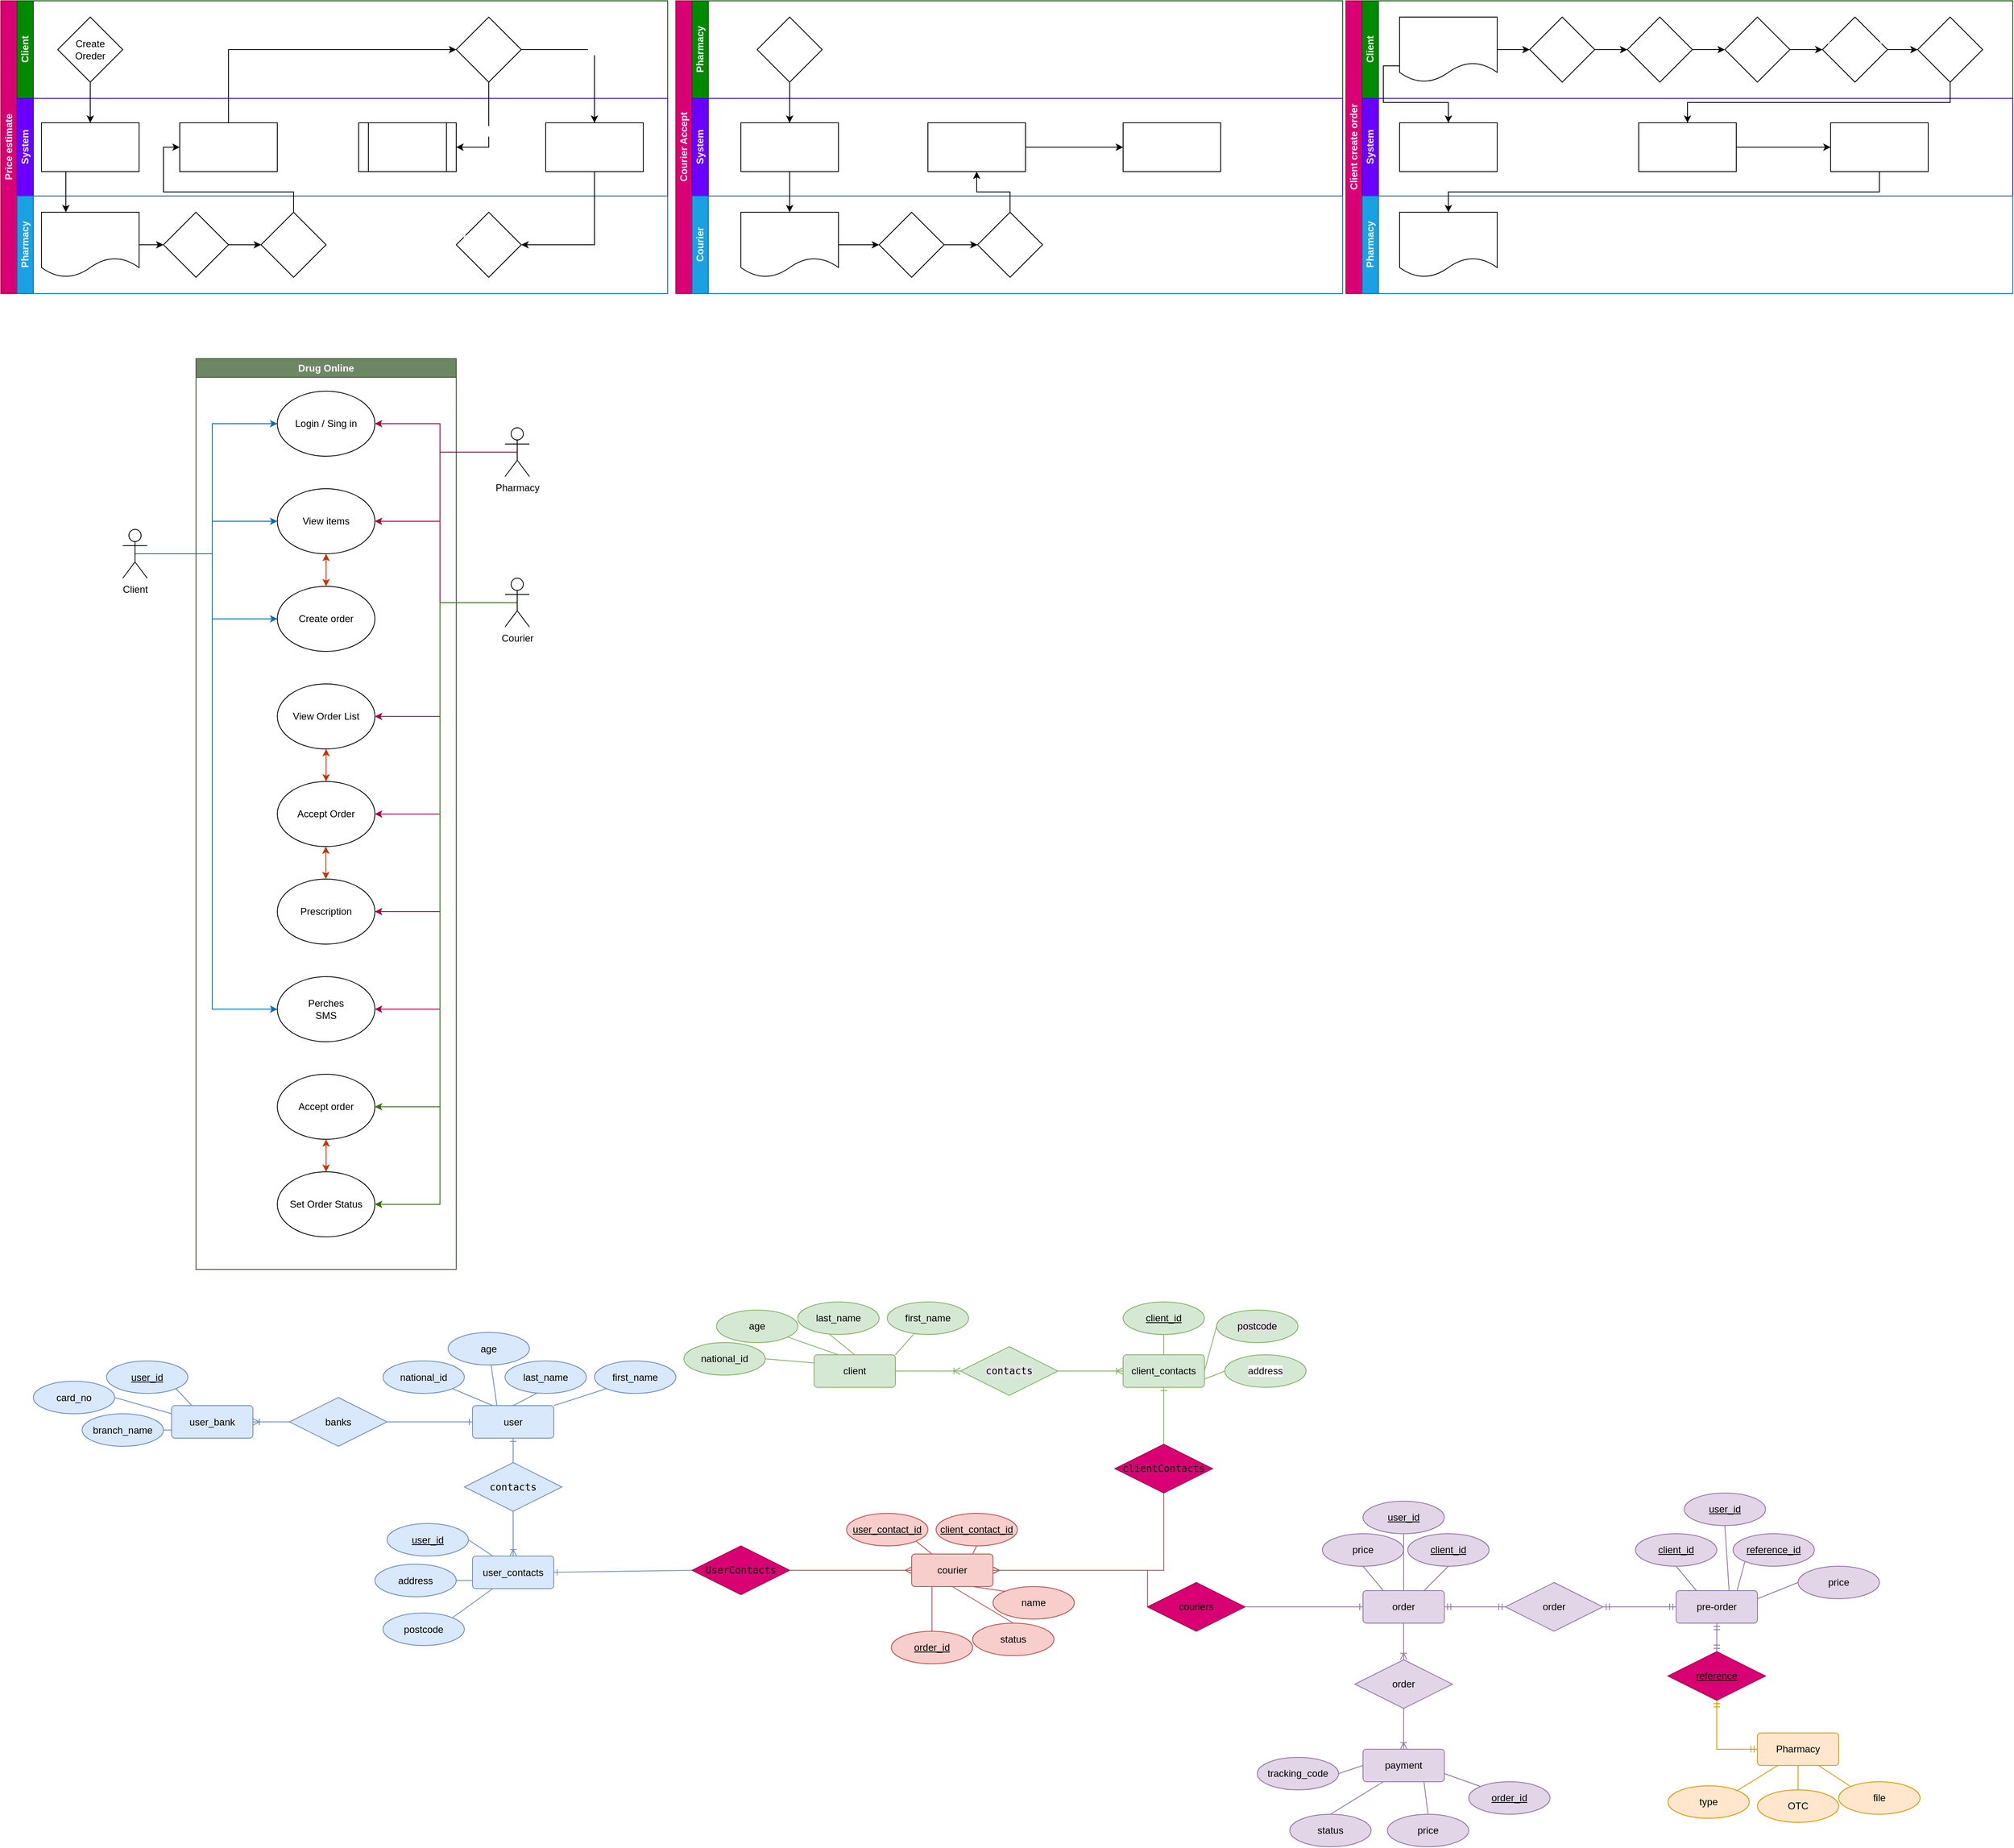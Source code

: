 <mxfile version="20.7.4" type="github" pages="2">
  <diagram id="C5RBs43oDa-KdzZeNtuy" name="Page-1">
    <mxGraphModel dx="867" dy="524" grid="1" gridSize="10" guides="1" tooltips="1" connect="1" arrows="1" fold="1" page="1" pageScale="1" pageWidth="827" pageHeight="1169" math="0" shadow="0">
      <root>
        <mxCell id="WIyWlLk6GJQsqaUBKTNV-0" />
        <mxCell id="WIyWlLk6GJQsqaUBKTNV-1" parent="WIyWlLk6GJQsqaUBKTNV-0" />
        <mxCell id="GuQL8tU4yzaaKCOji9VL-54" value="Price estimate" style="swimlane;html=1;childLayout=stackLayout;resizeParent=1;resizeParentMax=0;horizontal=0;startSize=20;horizontalStack=0;fillColor=#d80073;fontColor=#ffffff;strokeColor=#A50040;" parent="WIyWlLk6GJQsqaUBKTNV-1" vertex="1">
          <mxGeometry width="820" height="360" as="geometry" />
        </mxCell>
        <mxCell id="GuQL8tU4yzaaKCOji9VL-55" value="Client" style="swimlane;html=1;startSize=20;horizontal=0;fillColor=#008a00;fontColor=#ffffff;strokeColor=#005700;" parent="GuQL8tU4yzaaKCOji9VL-54" vertex="1">
          <mxGeometry x="20" width="800" height="120" as="geometry" />
        </mxCell>
        <mxCell id="GuQL8tU4yzaaKCOji9VL-56" value="Create&lt;br&gt;Oreder" style="rhombus;whiteSpace=wrap;html=1;" parent="GuQL8tU4yzaaKCOji9VL-55" vertex="1">
          <mxGeometry x="50" y="20" width="80" height="80" as="geometry" />
        </mxCell>
        <mxCell id="lYJ1XYQ2Ts7eLsLT0Uyb-35" value="pay" style="rhombus;whiteSpace=wrap;html=1;fontColor=#FFFFFF;" vertex="1" parent="GuQL8tU4yzaaKCOji9VL-55">
          <mxGeometry x="540" y="20" width="80" height="80" as="geometry" />
        </mxCell>
        <mxCell id="GuQL8tU4yzaaKCOji9VL-60" value="System" style="swimlane;html=1;startSize=20;horizontal=0;fillColor=#6a00ff;fontColor=#ffffff;strokeColor=#3700CC;" parent="GuQL8tU4yzaaKCOji9VL-54" vertex="1">
          <mxGeometry x="20" y="120" width="800" height="120" as="geometry" />
        </mxCell>
        <mxCell id="lYJ1XYQ2Ts7eLsLT0Uyb-26" value="&lt;font color=&quot;#ffffff&quot;&gt;Sending order to&lt;br&gt;Pharmacy&lt;br&gt;&lt;/font&gt;" style="rounded=0;whiteSpace=wrap;html=1;fontColor=#000000;" vertex="1" parent="GuQL8tU4yzaaKCOji9VL-60">
          <mxGeometry x="30" y="30" width="120" height="60" as="geometry" />
        </mxCell>
        <mxCell id="lYJ1XYQ2Ts7eLsLT0Uyb-34" value="SMS Protocol" style="rounded=0;whiteSpace=wrap;html=1;fontColor=#FFFFFF;" vertex="1" parent="GuQL8tU4yzaaKCOji9VL-60">
          <mxGeometry x="200" y="30" width="120" height="60" as="geometry" />
        </mxCell>
        <mxCell id="lYJ1XYQ2Ts7eLsLT0Uyb-45" value="order status&lt;br&gt;update" style="rounded=0;whiteSpace=wrap;html=1;fontColor=#FFFFFF;" vertex="1" parent="GuQL8tU4yzaaKCOji9VL-60">
          <mxGeometry x="650" y="30" width="120" height="60" as="geometry" />
        </mxCell>
        <mxCell id="lYJ1XYQ2Ts7eLsLT0Uyb-52" value="Delete Order" style="shape=process;whiteSpace=wrap;html=1;backgroundOutline=1;fontColor=#FFFFFF;" vertex="1" parent="GuQL8tU4yzaaKCOji9VL-60">
          <mxGeometry x="420" y="30" width="120" height="60" as="geometry" />
        </mxCell>
        <mxCell id="GuQL8tU4yzaaKCOji9VL-69" value="Pharmacy" style="swimlane;html=1;startSize=20;horizontal=0;fillColor=#1ba1e2;fontColor=#ffffff;strokeColor=#006EAF;" parent="GuQL8tU4yzaaKCOji9VL-54" vertex="1">
          <mxGeometry x="20" y="240" width="800" height="120" as="geometry" />
        </mxCell>
        <mxCell id="lYJ1XYQ2Ts7eLsLT0Uyb-38" style="edgeStyle=orthogonalEdgeStyle;rounded=0;orthogonalLoop=1;jettySize=auto;html=1;exitX=1;exitY=0.5;exitDx=0;exitDy=0;entryX=0;entryY=0.5;entryDx=0;entryDy=0;fontColor=#FFFFFF;" edge="1" parent="GuQL8tU4yzaaKCOji9VL-69" source="lYJ1XYQ2Ts7eLsLT0Uyb-27" target="lYJ1XYQ2Ts7eLsLT0Uyb-28">
          <mxGeometry relative="1" as="geometry" />
        </mxCell>
        <mxCell id="lYJ1XYQ2Ts7eLsLT0Uyb-27" value="view orders" style="shape=document;whiteSpace=wrap;html=1;boundedLbl=1;fontColor=#FFFFFF;" vertex="1" parent="GuQL8tU4yzaaKCOji9VL-69">
          <mxGeometry x="30" y="20" width="120" height="80" as="geometry" />
        </mxCell>
        <mxCell id="lYJ1XYQ2Ts7eLsLT0Uyb-39" style="edgeStyle=orthogonalEdgeStyle;rounded=0;orthogonalLoop=1;jettySize=auto;html=1;exitX=1;exitY=0.5;exitDx=0;exitDy=0;entryX=0;entryY=0.5;entryDx=0;entryDy=0;fontColor=#FFFFFF;" edge="1" parent="GuQL8tU4yzaaKCOji9VL-69" source="lYJ1XYQ2Ts7eLsLT0Uyb-28" target="lYJ1XYQ2Ts7eLsLT0Uyb-29">
          <mxGeometry relative="1" as="geometry" />
        </mxCell>
        <mxCell id="lYJ1XYQ2Ts7eLsLT0Uyb-28" value="accept&lt;br&gt;order" style="rhombus;whiteSpace=wrap;html=1;fontColor=#FFFFFF;" vertex="1" parent="GuQL8tU4yzaaKCOji9VL-69">
          <mxGeometry x="180" y="20" width="80" height="80" as="geometry" />
        </mxCell>
        <mxCell id="lYJ1XYQ2Ts7eLsLT0Uyb-29" value="&lt;span style=&quot;&quot;&gt;Price&lt;br&gt;estimate&lt;br&gt;&lt;/span&gt;" style="rhombus;whiteSpace=wrap;html=1;fontColor=#FFFFFF;" vertex="1" parent="GuQL8tU4yzaaKCOji9VL-69">
          <mxGeometry x="300" y="20" width="80" height="80" as="geometry" />
        </mxCell>
        <mxCell id="lYJ1XYQ2Ts7eLsLT0Uyb-32" value="Prescription&lt;br&gt;send" style="rhombus;whiteSpace=wrap;html=1;fontColor=#FFFFFF;" vertex="1" parent="GuQL8tU4yzaaKCOji9VL-69">
          <mxGeometry x="540" y="20" width="80" height="80" as="geometry" />
        </mxCell>
        <mxCell id="lYJ1XYQ2Ts7eLsLT0Uyb-36" style="edgeStyle=orthogonalEdgeStyle;rounded=0;orthogonalLoop=1;jettySize=auto;html=1;exitX=0.5;exitY=1;exitDx=0;exitDy=0;entryX=0.5;entryY=0;entryDx=0;entryDy=0;fontColor=#FFFFFF;" edge="1" parent="GuQL8tU4yzaaKCOji9VL-54" source="GuQL8tU4yzaaKCOji9VL-56" target="lYJ1XYQ2Ts7eLsLT0Uyb-26">
          <mxGeometry relative="1" as="geometry" />
        </mxCell>
        <mxCell id="lYJ1XYQ2Ts7eLsLT0Uyb-37" style="edgeStyle=orthogonalEdgeStyle;rounded=0;orthogonalLoop=1;jettySize=auto;html=1;exitX=0.25;exitY=1;exitDx=0;exitDy=0;entryX=0.25;entryY=0;entryDx=0;entryDy=0;fontColor=#FFFFFF;" edge="1" parent="GuQL8tU4yzaaKCOji9VL-54" source="lYJ1XYQ2Ts7eLsLT0Uyb-26" target="lYJ1XYQ2Ts7eLsLT0Uyb-27">
          <mxGeometry relative="1" as="geometry" />
        </mxCell>
        <mxCell id="lYJ1XYQ2Ts7eLsLT0Uyb-42" style="edgeStyle=orthogonalEdgeStyle;rounded=0;orthogonalLoop=1;jettySize=auto;html=1;exitX=0.5;exitY=0;exitDx=0;exitDy=0;entryX=0;entryY=0.5;entryDx=0;entryDy=0;fontColor=#FFFFFF;" edge="1" parent="GuQL8tU4yzaaKCOji9VL-54" source="lYJ1XYQ2Ts7eLsLT0Uyb-34" target="lYJ1XYQ2Ts7eLsLT0Uyb-35">
          <mxGeometry relative="1" as="geometry" />
        </mxCell>
        <mxCell id="lYJ1XYQ2Ts7eLsLT0Uyb-49" style="edgeStyle=orthogonalEdgeStyle;rounded=0;orthogonalLoop=1;jettySize=auto;html=1;exitX=0.5;exitY=0;exitDx=0;exitDy=0;entryX=0;entryY=0.5;entryDx=0;entryDy=0;fontColor=#FFFFFF;" edge="1" parent="GuQL8tU4yzaaKCOji9VL-54" source="lYJ1XYQ2Ts7eLsLT0Uyb-29" target="lYJ1XYQ2Ts7eLsLT0Uyb-34">
          <mxGeometry relative="1" as="geometry" />
        </mxCell>
        <mxCell id="lYJ1XYQ2Ts7eLsLT0Uyb-50" style="edgeStyle=orthogonalEdgeStyle;rounded=0;orthogonalLoop=1;jettySize=auto;html=1;exitX=0.5;exitY=1;exitDx=0;exitDy=0;entryX=1;entryY=0.5;entryDx=0;entryDy=0;fontColor=#FFFFFF;" edge="1" parent="GuQL8tU4yzaaKCOji9VL-54" source="lYJ1XYQ2Ts7eLsLT0Uyb-45" target="lYJ1XYQ2Ts7eLsLT0Uyb-32">
          <mxGeometry relative="1" as="geometry" />
        </mxCell>
        <mxCell id="lYJ1XYQ2Ts7eLsLT0Uyb-53" value="No" style="edgeStyle=orthogonalEdgeStyle;rounded=0;orthogonalLoop=1;jettySize=auto;html=1;exitX=0.5;exitY=1;exitDx=0;exitDy=0;entryX=1;entryY=0.5;entryDx=0;entryDy=0;fontColor=#FFFFFF;" edge="1" parent="GuQL8tU4yzaaKCOji9VL-54" source="lYJ1XYQ2Ts7eLsLT0Uyb-35" target="lYJ1XYQ2Ts7eLsLT0Uyb-52">
          <mxGeometry relative="1" as="geometry" />
        </mxCell>
        <mxCell id="lYJ1XYQ2Ts7eLsLT0Uyb-54" value="Yes" style="edgeStyle=orthogonalEdgeStyle;rounded=0;orthogonalLoop=1;jettySize=auto;html=1;exitX=1;exitY=0.5;exitDx=0;exitDy=0;entryX=0.5;entryY=0;entryDx=0;entryDy=0;fontColor=#FFFFFF;" edge="1" parent="GuQL8tU4yzaaKCOji9VL-54" source="lYJ1XYQ2Ts7eLsLT0Uyb-35" target="lYJ1XYQ2Ts7eLsLT0Uyb-45">
          <mxGeometry relative="1" as="geometry" />
        </mxCell>
        <mxCell id="GuQL8tU4yzaaKCOji9VL-79" value="Drug Online" style="swimlane;whiteSpace=wrap;html=1;fillColor=#6d8764;strokeColor=#3A5431;fontColor=#ffffff;" parent="WIyWlLk6GJQsqaUBKTNV-1" vertex="1">
          <mxGeometry x="240" y="440" width="320" height="1120" as="geometry" />
        </mxCell>
        <mxCell id="GuQL8tU4yzaaKCOji9VL-80" value="Login / Sing in" style="ellipse;whiteSpace=wrap;html=1;" parent="GuQL8tU4yzaaKCOji9VL-79" vertex="1">
          <mxGeometry x="100" y="40" width="120" height="80" as="geometry" />
        </mxCell>
        <mxCell id="GuQL8tU4yzaaKCOji9VL-81" value="View items" style="ellipse;whiteSpace=wrap;html=1;" parent="GuQL8tU4yzaaKCOji9VL-79" vertex="1">
          <mxGeometry x="100" y="160" width="120" height="80" as="geometry" />
        </mxCell>
        <mxCell id="GuQL8tU4yzaaKCOji9VL-82" value="Create order" style="ellipse;whiteSpace=wrap;html=1;" parent="GuQL8tU4yzaaKCOji9VL-79" vertex="1">
          <mxGeometry x="100" y="280" width="120" height="80" as="geometry" />
        </mxCell>
        <mxCell id="GuQL8tU4yzaaKCOji9VL-83" value="View Order List" style="ellipse;whiteSpace=wrap;html=1;" parent="GuQL8tU4yzaaKCOji9VL-79" vertex="1">
          <mxGeometry x="100" y="400" width="120" height="80" as="geometry" />
        </mxCell>
        <mxCell id="GuQL8tU4yzaaKCOji9VL-84" value="Accept Order" style="ellipse;whiteSpace=wrap;html=1;" parent="GuQL8tU4yzaaKCOji9VL-79" vertex="1">
          <mxGeometry x="100" y="520" width="120" height="80" as="geometry" />
        </mxCell>
        <mxCell id="GuQL8tU4yzaaKCOji9VL-85" value="Prescription" style="ellipse;whiteSpace=wrap;html=1;" parent="GuQL8tU4yzaaKCOji9VL-79" vertex="1">
          <mxGeometry x="100" y="640" width="120" height="80" as="geometry" />
        </mxCell>
        <mxCell id="GuQL8tU4yzaaKCOji9VL-86" value="Perches&lt;br&gt;SMS" style="ellipse;whiteSpace=wrap;html=1;" parent="GuQL8tU4yzaaKCOji9VL-79" vertex="1">
          <mxGeometry x="100" y="760" width="120" height="80" as="geometry" />
        </mxCell>
        <mxCell id="GuQL8tU4yzaaKCOji9VL-87" value="Accept order" style="ellipse;whiteSpace=wrap;html=1;" parent="GuQL8tU4yzaaKCOji9VL-79" vertex="1">
          <mxGeometry x="100" y="880" width="120" height="80" as="geometry" />
        </mxCell>
        <mxCell id="GuQL8tU4yzaaKCOji9VL-88" value="Set Order Status" style="ellipse;whiteSpace=wrap;html=1;" parent="GuQL8tU4yzaaKCOji9VL-79" vertex="1">
          <mxGeometry x="100" y="1000" width="120" height="80" as="geometry" />
        </mxCell>
        <mxCell id="GuQL8tU4yzaaKCOji9VL-89" value="" style="endArrow=classic;startArrow=classic;html=1;rounded=0;strokeWidth=1;entryX=0.5;entryY=1;entryDx=0;entryDy=0;exitX=0.5;exitY=0;exitDx=0;exitDy=0;fillColor=#fa6800;strokeColor=#C73500;" parent="GuQL8tU4yzaaKCOji9VL-79" source="GuQL8tU4yzaaKCOji9VL-82" target="GuQL8tU4yzaaKCOji9VL-81" edge="1">
          <mxGeometry width="50" height="50" relative="1" as="geometry">
            <mxPoint x="180" y="380" as="sourcePoint" />
            <mxPoint x="230" y="330" as="targetPoint" />
          </mxGeometry>
        </mxCell>
        <mxCell id="GuQL8tU4yzaaKCOji9VL-90" value="" style="endArrow=classic;startArrow=classic;html=1;rounded=0;strokeWidth=1;entryX=0.5;entryY=1;entryDx=0;entryDy=0;fillColor=#fa6800;strokeColor=#C73500;" parent="GuQL8tU4yzaaKCOji9VL-79" target="GuQL8tU4yzaaKCOji9VL-83" edge="1">
          <mxGeometry width="50" height="50" relative="1" as="geometry">
            <mxPoint x="160" y="520" as="sourcePoint" />
            <mxPoint x="210" y="470" as="targetPoint" />
          </mxGeometry>
        </mxCell>
        <mxCell id="GuQL8tU4yzaaKCOji9VL-91" value="" style="endArrow=classic;startArrow=classic;html=1;rounded=0;strokeWidth=1;entryX=0.5;entryY=1;entryDx=0;entryDy=0;fillColor=#fa6800;strokeColor=#C73500;" parent="GuQL8tU4yzaaKCOji9VL-79" edge="1">
          <mxGeometry x="-1" y="-61" width="50" height="50" relative="1" as="geometry">
            <mxPoint x="159.66" y="640" as="sourcePoint" />
            <mxPoint x="159.66" y="600" as="targetPoint" />
            <mxPoint x="-51" y="60" as="offset" />
          </mxGeometry>
        </mxCell>
        <mxCell id="GuQL8tU4yzaaKCOji9VL-92" value="" style="endArrow=classic;startArrow=classic;html=1;rounded=0;strokeWidth=1;entryX=0.5;entryY=1;entryDx=0;entryDy=0;fillColor=#fa6800;strokeColor=#C73500;" parent="GuQL8tU4yzaaKCOji9VL-79" target="GuQL8tU4yzaaKCOji9VL-87" edge="1">
          <mxGeometry width="50" height="50" relative="1" as="geometry">
            <mxPoint x="160" y="1000" as="sourcePoint" />
            <mxPoint x="210" y="950" as="targetPoint" />
          </mxGeometry>
        </mxCell>
        <mxCell id="GuQL8tU4yzaaKCOji9VL-93" style="edgeStyle=orthogonalEdgeStyle;rounded=0;orthogonalLoop=1;jettySize=auto;html=1;exitX=0.5;exitY=0.5;exitDx=0;exitDy=0;exitPerimeter=0;entryX=0;entryY=0.5;entryDx=0;entryDy=0;fillColor=#1ba1e2;strokeColor=#006EAF;" parent="WIyWlLk6GJQsqaUBKTNV-1" source="GuQL8tU4yzaaKCOji9VL-97" target="GuQL8tU4yzaaKCOji9VL-80" edge="1">
          <mxGeometry relative="1" as="geometry" />
        </mxCell>
        <mxCell id="GuQL8tU4yzaaKCOji9VL-94" style="edgeStyle=orthogonalEdgeStyle;rounded=0;orthogonalLoop=1;jettySize=auto;html=1;exitX=0.5;exitY=0.5;exitDx=0;exitDy=0;exitPerimeter=0;entryX=0;entryY=0.5;entryDx=0;entryDy=0;fillColor=#1ba1e2;strokeColor=#006EAF;" parent="WIyWlLk6GJQsqaUBKTNV-1" source="GuQL8tU4yzaaKCOji9VL-97" target="GuQL8tU4yzaaKCOji9VL-81" edge="1">
          <mxGeometry relative="1" as="geometry" />
        </mxCell>
        <mxCell id="GuQL8tU4yzaaKCOji9VL-95" style="edgeStyle=orthogonalEdgeStyle;rounded=0;orthogonalLoop=1;jettySize=auto;html=1;exitX=0.5;exitY=0.5;exitDx=0;exitDy=0;exitPerimeter=0;entryX=0;entryY=0.5;entryDx=0;entryDy=0;fillColor=#1ba1e2;strokeColor=#006EAF;" parent="WIyWlLk6GJQsqaUBKTNV-1" source="GuQL8tU4yzaaKCOji9VL-97" target="GuQL8tU4yzaaKCOji9VL-82" edge="1">
          <mxGeometry relative="1" as="geometry" />
        </mxCell>
        <mxCell id="GuQL8tU4yzaaKCOji9VL-96" style="edgeStyle=orthogonalEdgeStyle;rounded=0;orthogonalLoop=1;jettySize=auto;html=1;exitX=0.5;exitY=0.5;exitDx=0;exitDy=0;exitPerimeter=0;entryX=0;entryY=0.5;entryDx=0;entryDy=0;fillColor=#1ba1e2;strokeColor=#006EAF;" parent="WIyWlLk6GJQsqaUBKTNV-1" source="GuQL8tU4yzaaKCOji9VL-97" target="GuQL8tU4yzaaKCOji9VL-86" edge="1">
          <mxGeometry relative="1" as="geometry" />
        </mxCell>
        <mxCell id="GuQL8tU4yzaaKCOji9VL-97" value="Client" style="shape=umlActor;verticalLabelPosition=bottom;verticalAlign=top;html=1;outlineConnect=0;" parent="WIyWlLk6GJQsqaUBKTNV-1" vertex="1">
          <mxGeometry x="150" y="650" width="30" height="60" as="geometry" />
        </mxCell>
        <mxCell id="GuQL8tU4yzaaKCOji9VL-98" style="edgeStyle=orthogonalEdgeStyle;rounded=0;orthogonalLoop=1;jettySize=auto;html=1;exitX=0.5;exitY=0.5;exitDx=0;exitDy=0;exitPerimeter=0;entryX=1;entryY=0.5;entryDx=0;entryDy=0;fillColor=#d80073;strokeColor=#A50040;" parent="WIyWlLk6GJQsqaUBKTNV-1" source="GuQL8tU4yzaaKCOji9VL-104" target="GuQL8tU4yzaaKCOji9VL-80" edge="1">
          <mxGeometry relative="1" as="geometry" />
        </mxCell>
        <mxCell id="GuQL8tU4yzaaKCOji9VL-99" style="edgeStyle=orthogonalEdgeStyle;rounded=0;orthogonalLoop=1;jettySize=auto;html=1;exitX=0.5;exitY=0.5;exitDx=0;exitDy=0;exitPerimeter=0;entryX=1;entryY=0.5;entryDx=0;entryDy=0;fillColor=#d80073;strokeColor=#A50040;" parent="WIyWlLk6GJQsqaUBKTNV-1" source="GuQL8tU4yzaaKCOji9VL-104" target="GuQL8tU4yzaaKCOji9VL-81" edge="1">
          <mxGeometry relative="1" as="geometry" />
        </mxCell>
        <mxCell id="GuQL8tU4yzaaKCOji9VL-100" style="edgeStyle=orthogonalEdgeStyle;rounded=0;orthogonalLoop=1;jettySize=auto;html=1;exitX=0.5;exitY=0.5;exitDx=0;exitDy=0;exitPerimeter=0;fillColor=#d80073;strokeColor=#A50040;entryX=1;entryY=0.5;entryDx=0;entryDy=0;" parent="WIyWlLk6GJQsqaUBKTNV-1" source="GuQL8tU4yzaaKCOji9VL-104" target="GuQL8tU4yzaaKCOji9VL-83" edge="1">
          <mxGeometry relative="1" as="geometry">
            <mxPoint x="470" y="920" as="targetPoint" />
          </mxGeometry>
        </mxCell>
        <mxCell id="GuQL8tU4yzaaKCOji9VL-101" style="edgeStyle=orthogonalEdgeStyle;rounded=0;orthogonalLoop=1;jettySize=auto;html=1;exitX=0.5;exitY=0.5;exitDx=0;exitDy=0;exitPerimeter=0;entryX=1;entryY=0.5;entryDx=0;entryDy=0;fillColor=#d80073;strokeColor=#A50040;" parent="WIyWlLk6GJQsqaUBKTNV-1" source="GuQL8tU4yzaaKCOji9VL-104" target="GuQL8tU4yzaaKCOji9VL-84" edge="1">
          <mxGeometry relative="1" as="geometry" />
        </mxCell>
        <mxCell id="GuQL8tU4yzaaKCOji9VL-102" style="edgeStyle=orthogonalEdgeStyle;rounded=0;orthogonalLoop=1;jettySize=auto;html=1;exitX=0.5;exitY=0.5;exitDx=0;exitDy=0;exitPerimeter=0;entryX=1;entryY=0.5;entryDx=0;entryDy=0;fillColor=#d80073;strokeColor=#A50040;" parent="WIyWlLk6GJQsqaUBKTNV-1" source="GuQL8tU4yzaaKCOji9VL-104" target="GuQL8tU4yzaaKCOji9VL-85" edge="1">
          <mxGeometry relative="1" as="geometry">
            <mxPoint x="470" y="1020" as="targetPoint" />
          </mxGeometry>
        </mxCell>
        <mxCell id="GuQL8tU4yzaaKCOji9VL-103" style="edgeStyle=orthogonalEdgeStyle;rounded=0;orthogonalLoop=1;jettySize=auto;html=1;exitX=0.5;exitY=0.5;exitDx=0;exitDy=0;exitPerimeter=0;entryX=1;entryY=0.5;entryDx=0;entryDy=0;fillColor=#d80073;strokeColor=#A50040;" parent="WIyWlLk6GJQsqaUBKTNV-1" source="GuQL8tU4yzaaKCOji9VL-104" target="GuQL8tU4yzaaKCOji9VL-86" edge="1">
          <mxGeometry relative="1" as="geometry" />
        </mxCell>
        <mxCell id="GuQL8tU4yzaaKCOji9VL-104" value="Pharmacy" style="shape=umlActor;verticalLabelPosition=bottom;verticalAlign=top;html=1;outlineConnect=0;" parent="WIyWlLk6GJQsqaUBKTNV-1" vertex="1">
          <mxGeometry x="620" y="525" width="30" height="60" as="geometry" />
        </mxCell>
        <mxCell id="GuQL8tU4yzaaKCOji9VL-105" style="edgeStyle=orthogonalEdgeStyle;rounded=0;orthogonalLoop=1;jettySize=auto;html=1;exitX=0.5;exitY=0.5;exitDx=0;exitDy=0;exitPerimeter=0;entryX=1;entryY=0.5;entryDx=0;entryDy=0;fillColor=#60a917;strokeColor=#2D7600;" parent="WIyWlLk6GJQsqaUBKTNV-1" source="GuQL8tU4yzaaKCOji9VL-107" target="GuQL8tU4yzaaKCOji9VL-87" edge="1">
          <mxGeometry relative="1" as="geometry" />
        </mxCell>
        <mxCell id="GuQL8tU4yzaaKCOji9VL-106" style="edgeStyle=orthogonalEdgeStyle;rounded=0;orthogonalLoop=1;jettySize=auto;html=1;exitX=0.5;exitY=0.5;exitDx=0;exitDy=0;exitPerimeter=0;entryX=1;entryY=0.5;entryDx=0;entryDy=0;fillColor=#60a917;strokeColor=#2D7600;" parent="WIyWlLk6GJQsqaUBKTNV-1" source="GuQL8tU4yzaaKCOji9VL-107" target="GuQL8tU4yzaaKCOji9VL-88" edge="1">
          <mxGeometry relative="1" as="geometry" />
        </mxCell>
        <mxCell id="GuQL8tU4yzaaKCOji9VL-107" value="Courier" style="shape=umlActor;verticalLabelPosition=bottom;verticalAlign=top;html=1;outlineConnect=0;" parent="WIyWlLk6GJQsqaUBKTNV-1" vertex="1">
          <mxGeometry x="620" y="710" width="30" height="60" as="geometry" />
        </mxCell>
        <mxCell id="v9CypavWSlrbuZNQiOcH-0" value="&lt;span style=&quot;text-decoration-line: underline;&quot;&gt;reference&lt;/span&gt;" style="shape=rhombus;perimeter=rhombusPerimeter;whiteSpace=wrap;html=1;align=center;fontSize=12;fillColor=#d80073;strokeColor=#A50040;fontColor=#000000;" parent="WIyWlLk6GJQsqaUBKTNV-1" vertex="1">
          <mxGeometry x="2050" y="2030" width="120" height="60" as="geometry" />
        </mxCell>
        <mxCell id="v9CypavWSlrbuZNQiOcH-1" value="" style="fontSize=12;html=1;endArrow=ERmandOne;startArrow=ERmandOne;rounded=0;fontColor=#000000;exitX=0.5;exitY=1;exitDx=0;exitDy=0;fillColor=#e1d5e7;strokeColor=#9673a6;entryX=0.5;entryY=0;entryDx=0;entryDy=0;" parent="WIyWlLk6GJQsqaUBKTNV-1" source="v9CypavWSlrbuZNQiOcH-33" target="v9CypavWSlrbuZNQiOcH-0" edge="1">
          <mxGeometry width="100" height="100" relative="1" as="geometry">
            <mxPoint x="2010" y="1985" as="sourcePoint" />
            <mxPoint x="2157.727" y="2073.636" as="targetPoint" />
          </mxGeometry>
        </mxCell>
        <mxCell id="v9CypavWSlrbuZNQiOcH-2" value="" style="fontSize=12;html=1;endArrow=ERmandOne;startArrow=ERmandOne;rounded=0;fontColor=#000000;exitX=0.5;exitY=1;exitDx=0;exitDy=0;fillColor=#ffe6cc;strokeColor=#d79b00;entryX=0;entryY=0.5;entryDx=0;entryDy=0;" parent="WIyWlLk6GJQsqaUBKTNV-1" target="v9CypavWSlrbuZNQiOcH-13" edge="1">
          <mxGeometry width="100" height="100" relative="1" as="geometry">
            <mxPoint x="2110" y="2090" as="sourcePoint" />
            <mxPoint x="2110" y="2125" as="targetPoint" />
            <Array as="points">
              <mxPoint x="2110" y="2150" />
            </Array>
          </mxGeometry>
        </mxCell>
        <mxCell id="v9CypavWSlrbuZNQiOcH-3" value="&lt;span style=&quot;font-family: monospace; text-align: left;&quot;&gt;&lt;font style=&quot;font-size: 12px;&quot;&gt;clientContacts&lt;/font&gt;&lt;/span&gt;" style="shape=rhombus;perimeter=rhombusPerimeter;whiteSpace=wrap;html=1;align=center;fontSize=12;fillColor=#d80073;strokeColor=#A50040;fontColor=#000000;" parent="WIyWlLk6GJQsqaUBKTNV-1" vertex="1">
          <mxGeometry x="1370" y="1775" width="120" height="60" as="geometry" />
        </mxCell>
        <mxCell id="v9CypavWSlrbuZNQiOcH-4" value="" style="fontSize=12;html=1;endArrow=ERone;endFill=1;rounded=0;fontColor=#000000;entryX=0.5;entryY=1;entryDx=0;entryDy=0;exitX=0.5;exitY=0;exitDx=0;exitDy=0;fillColor=#d5e8d4;strokeColor=#82b366;" parent="WIyWlLk6GJQsqaUBKTNV-1" source="v9CypavWSlrbuZNQiOcH-3" target="v9CypavWSlrbuZNQiOcH-53" edge="1">
          <mxGeometry width="100" height="100" relative="1" as="geometry">
            <mxPoint x="1360" y="1830" as="sourcePoint" />
            <mxPoint x="1460" y="1730" as="targetPoint" />
          </mxGeometry>
        </mxCell>
        <mxCell id="v9CypavWSlrbuZNQiOcH-5" value="" style="fontSize=12;html=1;endArrow=ERmany;rounded=0;fontColor=#000000;exitX=0.5;exitY=1;exitDx=0;exitDy=0;entryX=1;entryY=0.5;entryDx=0;entryDy=0;fillColor=#f8cecc;strokeColor=#b85450;" parent="WIyWlLk6GJQsqaUBKTNV-1" source="v9CypavWSlrbuZNQiOcH-3" target="v9CypavWSlrbuZNQiOcH-92" edge="1">
          <mxGeometry width="100" height="100" relative="1" as="geometry">
            <mxPoint x="1300" y="1860" as="sourcePoint" />
            <mxPoint x="1400" y="1760" as="targetPoint" />
            <Array as="points">
              <mxPoint x="1430" y="1930" />
            </Array>
          </mxGeometry>
        </mxCell>
        <mxCell id="v9CypavWSlrbuZNQiOcH-6" value="&lt;span style=&quot;&quot;&gt;couriers&lt;/span&gt;" style="shape=rhombus;perimeter=rhombusPerimeter;whiteSpace=wrap;html=1;align=center;fontSize=12;fillColor=#d80073;strokeColor=#A50040;fontColor=#000000;" parent="WIyWlLk6GJQsqaUBKTNV-1" vertex="1">
          <mxGeometry x="1410" y="1945" width="120" height="60" as="geometry" />
        </mxCell>
        <mxCell id="v9CypavWSlrbuZNQiOcH-7" value="" style="fontSize=12;html=1;endArrow=ERmany;rounded=0;fontColor=#000000;exitX=0;exitY=0.5;exitDx=0;exitDy=0;entryX=1;entryY=0.5;entryDx=0;entryDy=0;fillColor=#f8cecc;strokeColor=#b85450;" parent="WIyWlLk6GJQsqaUBKTNV-1" source="v9CypavWSlrbuZNQiOcH-6" target="v9CypavWSlrbuZNQiOcH-92" edge="1">
          <mxGeometry width="100" height="100" relative="1" as="geometry">
            <mxPoint x="1440" y="1845" as="sourcePoint" />
            <mxPoint x="1231.1" y="1926.76" as="targetPoint" />
            <Array as="points">
              <mxPoint x="1410" y="1930" />
            </Array>
          </mxGeometry>
        </mxCell>
        <mxCell id="v9CypavWSlrbuZNQiOcH-8" value="" style="fontSize=12;html=1;endArrow=ERone;endFill=1;rounded=0;fontColor=#000000;entryX=0;entryY=0.5;entryDx=0;entryDy=0;exitX=1;exitY=0.5;exitDx=0;exitDy=0;fillColor=#e1d5e7;strokeColor=#9673a6;" parent="WIyWlLk6GJQsqaUBKTNV-1" source="v9CypavWSlrbuZNQiOcH-6" target="v9CypavWSlrbuZNQiOcH-21" edge="1">
          <mxGeometry width="100" height="100" relative="1" as="geometry">
            <mxPoint x="1595" y="2040" as="sourcePoint" />
            <mxPoint x="1595" y="1970" as="targetPoint" />
          </mxGeometry>
        </mxCell>
        <mxCell id="v9CypavWSlrbuZNQiOcH-9" value="&lt;span style=&quot;font-family: monospace; text-align: left;&quot;&gt;&lt;font style=&quot;font-size: 12px;&quot;&gt;UserContacts&lt;/font&gt;&lt;/span&gt;" style="shape=rhombus;perimeter=rhombusPerimeter;whiteSpace=wrap;html=1;align=center;fontSize=12;fillColor=#d80073;strokeColor=#A50040;fontColor=#000000;" parent="WIyWlLk6GJQsqaUBKTNV-1" vertex="1">
          <mxGeometry x="850" y="1900" width="120" height="60" as="geometry" />
        </mxCell>
        <mxCell id="v9CypavWSlrbuZNQiOcH-10" value="" style="fontSize=12;html=1;endArrow=ERmany;rounded=0;fontColor=#000000;exitX=1;exitY=0.5;exitDx=0;exitDy=0;entryX=0;entryY=0.5;entryDx=0;entryDy=0;fillColor=#f8cecc;strokeColor=#b85450;" parent="WIyWlLk6GJQsqaUBKTNV-1" source="v9CypavWSlrbuZNQiOcH-9" target="v9CypavWSlrbuZNQiOcH-92" edge="1">
          <mxGeometry width="100" height="100" relative="1" as="geometry">
            <mxPoint x="1420" y="1985" as="sourcePoint" />
            <mxPoint x="1230" y="1940" as="targetPoint" />
          </mxGeometry>
        </mxCell>
        <mxCell id="v9CypavWSlrbuZNQiOcH-11" value="" style="fontSize=12;html=1;endArrow=ERone;endFill=1;rounded=0;fontColor=#000000;entryX=1;entryY=0.5;entryDx=0;entryDy=0;exitX=0;exitY=0.5;exitDx=0;exitDy=0;fillColor=#dae8fc;strokeColor=#6c8ebf;" parent="WIyWlLk6GJQsqaUBKTNV-1" source="v9CypavWSlrbuZNQiOcH-9" target="v9CypavWSlrbuZNQiOcH-81" edge="1">
          <mxGeometry width="100" height="100" relative="1" as="geometry">
            <mxPoint x="770" y="1950" as="sourcePoint" />
            <mxPoint x="770" y="1880" as="targetPoint" />
          </mxGeometry>
        </mxCell>
        <mxCell id="v9CypavWSlrbuZNQiOcH-12" value="" style="group;fontColor=#000000;" parent="WIyWlLk6GJQsqaUBKTNV-1" connectable="0" vertex="1">
          <mxGeometry x="2050" y="2130" width="310" height="110" as="geometry" />
        </mxCell>
        <mxCell id="v9CypavWSlrbuZNQiOcH-13" value="Pharmacy" style="rounded=1;arcSize=10;whiteSpace=wrap;html=1;align=center;fillColor=#ffe6cc;strokeColor=#d79b00;fontColor=#000000;" parent="v9CypavWSlrbuZNQiOcH-12" vertex="1">
          <mxGeometry x="110" width="100" height="40" as="geometry" />
        </mxCell>
        <mxCell id="v9CypavWSlrbuZNQiOcH-14" value="OTC" style="ellipse;whiteSpace=wrap;html=1;align=center;fontSize=12;fillColor=#ffe6cc;strokeColor=#d79b00;fontColor=#000000;" parent="v9CypavWSlrbuZNQiOcH-12" vertex="1">
          <mxGeometry x="110" y="70" width="100" height="40" as="geometry" />
        </mxCell>
        <mxCell id="v9CypavWSlrbuZNQiOcH-15" value="" style="endArrow=none;html=1;rounded=0;exitX=0.5;exitY=0;exitDx=0;exitDy=0;entryX=0.5;entryY=1;entryDx=0;entryDy=0;fillColor=#ffe6cc;strokeColor=#d79b00;fontColor=#000000;" parent="v9CypavWSlrbuZNQiOcH-12" source="v9CypavWSlrbuZNQiOcH-14" target="v9CypavWSlrbuZNQiOcH-13" edge="1">
          <mxGeometry width="50" height="50" relative="1" as="geometry">
            <mxPoint x="240" y="65" as="sourcePoint" />
            <mxPoint x="170" y="45" as="targetPoint" />
          </mxGeometry>
        </mxCell>
        <mxCell id="v9CypavWSlrbuZNQiOcH-16" value="file" style="ellipse;whiteSpace=wrap;html=1;align=center;fontSize=12;fillColor=#ffe6cc;strokeColor=#d79b00;fontColor=#000000;" parent="v9CypavWSlrbuZNQiOcH-12" vertex="1">
          <mxGeometry x="210" y="60" width="100" height="40" as="geometry" />
        </mxCell>
        <mxCell id="v9CypavWSlrbuZNQiOcH-17" value="" style="endArrow=none;html=1;rounded=0;exitX=0;exitY=0;exitDx=0;exitDy=0;entryX=0.75;entryY=1;entryDx=0;entryDy=0;fillColor=#ffe6cc;strokeColor=#d79b00;fontColor=#000000;" parent="v9CypavWSlrbuZNQiOcH-12" source="v9CypavWSlrbuZNQiOcH-16" target="v9CypavWSlrbuZNQiOcH-13" edge="1">
          <mxGeometry width="50" height="50" relative="1" as="geometry">
            <mxPoint x="170" y="80" as="sourcePoint" />
            <mxPoint x="170" y="50" as="targetPoint" />
          </mxGeometry>
        </mxCell>
        <mxCell id="v9CypavWSlrbuZNQiOcH-18" value="type" style="ellipse;whiteSpace=wrap;html=1;align=center;fontSize=12;fillColor=#ffe6cc;strokeColor=#d79b00;fontColor=#000000;" parent="v9CypavWSlrbuZNQiOcH-12" vertex="1">
          <mxGeometry y="65" width="100" height="40" as="geometry" />
        </mxCell>
        <mxCell id="v9CypavWSlrbuZNQiOcH-19" value="" style="endArrow=none;html=1;rounded=0;exitX=1;exitY=0;exitDx=0;exitDy=0;entryX=0.25;entryY=1;entryDx=0;entryDy=0;fillColor=#ffe6cc;strokeColor=#d79b00;fontColor=#000000;" parent="v9CypavWSlrbuZNQiOcH-12" source="v9CypavWSlrbuZNQiOcH-18" target="v9CypavWSlrbuZNQiOcH-13" edge="1">
          <mxGeometry width="50" height="50" relative="1" as="geometry">
            <mxPoint x="170" y="80" as="sourcePoint" />
            <mxPoint x="170" y="50" as="targetPoint" />
          </mxGeometry>
        </mxCell>
        <mxCell id="v9CypavWSlrbuZNQiOcH-20" value="" style="group;fontColor=#000000;" parent="WIyWlLk6GJQsqaUBKTNV-1" connectable="0" vertex="1">
          <mxGeometry x="1625" y="1835" width="685" height="170" as="geometry" />
        </mxCell>
        <mxCell id="v9CypavWSlrbuZNQiOcH-21" value="order" style="rounded=1;arcSize=10;whiteSpace=wrap;html=1;align=center;fillColor=#e1d5e7;strokeColor=#9673a6;fontColor=#000000;" parent="v9CypavWSlrbuZNQiOcH-20" vertex="1">
          <mxGeometry x="50" y="120" width="100" height="40" as="geometry" />
        </mxCell>
        <mxCell id="v9CypavWSlrbuZNQiOcH-22" value="price" style="ellipse;whiteSpace=wrap;html=1;align=center;fontSize=12;fillColor=#e1d5e7;strokeColor=#9673a6;fontColor=#000000;" parent="v9CypavWSlrbuZNQiOcH-20" vertex="1">
          <mxGeometry y="50" width="100" height="40" as="geometry" />
        </mxCell>
        <mxCell id="v9CypavWSlrbuZNQiOcH-23" value="" style="endArrow=none;html=1;rounded=0;exitX=0.5;exitY=1;exitDx=0;exitDy=0;entryX=0.25;entryY=0;entryDx=0;entryDy=0;fillColor=#e1d5e7;strokeColor=#9673a6;fontColor=#000000;" parent="v9CypavWSlrbuZNQiOcH-20" source="v9CypavWSlrbuZNQiOcH-22" target="v9CypavWSlrbuZNQiOcH-21" edge="1">
          <mxGeometry width="50" height="50" relative="1" as="geometry">
            <mxPoint x="-20" y="120" as="sourcePoint" />
            <mxPoint x="30" y="100" as="targetPoint" />
          </mxGeometry>
        </mxCell>
        <mxCell id="v9CypavWSlrbuZNQiOcH-24" value="client_id" style="ellipse;whiteSpace=wrap;html=1;align=center;fontStyle=4;fontSize=12;fillColor=#e1d5e7;strokeColor=#9673a6;fontColor=#000000;" parent="v9CypavWSlrbuZNQiOcH-20" vertex="1">
          <mxGeometry x="385" y="50" width="100" height="40" as="geometry" />
        </mxCell>
        <mxCell id="v9CypavWSlrbuZNQiOcH-25" value="client_id" style="ellipse;whiteSpace=wrap;html=1;align=center;fontStyle=4;fontSize=12;fillColor=#e1d5e7;strokeColor=#9673a6;fontColor=#000000;" parent="v9CypavWSlrbuZNQiOcH-20" vertex="1">
          <mxGeometry x="105" y="50" width="100" height="40" as="geometry" />
        </mxCell>
        <mxCell id="v9CypavWSlrbuZNQiOcH-26" value="" style="endArrow=none;html=1;rounded=0;exitX=0.75;exitY=0;exitDx=0;exitDy=0;entryX=0.5;entryY=1;entryDx=0;entryDy=0;fillColor=#e1d5e7;strokeColor=#9673a6;fontColor=#000000;" parent="v9CypavWSlrbuZNQiOcH-20" source="v9CypavWSlrbuZNQiOcH-21" target="v9CypavWSlrbuZNQiOcH-25" edge="1">
          <mxGeometry width="50" height="50" relative="1" as="geometry">
            <mxPoint x="157.5" y="100" as="sourcePoint" />
            <mxPoint x="142.5" y="70" as="targetPoint" />
          </mxGeometry>
        </mxCell>
        <mxCell id="v9CypavWSlrbuZNQiOcH-27" value="user_id" style="ellipse;whiteSpace=wrap;html=1;align=center;fontStyle=4;fontSize=12;fillColor=#e1d5e7;strokeColor=#9673a6;fontColor=#000000;" parent="v9CypavWSlrbuZNQiOcH-20" vertex="1">
          <mxGeometry x="50" y="10" width="100" height="40" as="geometry" />
        </mxCell>
        <mxCell id="v9CypavWSlrbuZNQiOcH-28" value="" style="endArrow=none;html=1;rounded=0;entryX=0.5;entryY=0;entryDx=0;entryDy=0;fillColor=#e1d5e7;strokeColor=#9673a6;fontColor=#000000;" parent="v9CypavWSlrbuZNQiOcH-20" source="v9CypavWSlrbuZNQiOcH-27" target="v9CypavWSlrbuZNQiOcH-21" edge="1">
          <mxGeometry width="50" height="50" relative="1" as="geometry">
            <mxPoint y="110" as="sourcePoint" />
            <mxPoint x="60" y="140" as="targetPoint" />
          </mxGeometry>
        </mxCell>
        <mxCell id="v9CypavWSlrbuZNQiOcH-29" value="order" style="shape=rhombus;perimeter=rhombusPerimeter;whiteSpace=wrap;html=1;align=center;fontSize=12;fillColor=#e1d5e7;strokeColor=#9673a6;fontColor=#000000;" parent="v9CypavWSlrbuZNQiOcH-20" vertex="1">
          <mxGeometry x="225" y="110" width="120" height="60" as="geometry" />
        </mxCell>
        <mxCell id="v9CypavWSlrbuZNQiOcH-30" value="" style="fontSize=12;html=1;endArrow=ERmandOne;startArrow=ERmandOne;rounded=0;fontColor=#000000;entryX=0;entryY=0.5;entryDx=0;entryDy=0;exitX=1;exitY=0.5;exitDx=0;exitDy=0;fillColor=#e1d5e7;strokeColor=#9673a6;" parent="v9CypavWSlrbuZNQiOcH-20" source="v9CypavWSlrbuZNQiOcH-29" target="v9CypavWSlrbuZNQiOcH-33" edge="1">
          <mxGeometry width="100" height="100" relative="1" as="geometry">
            <mxPoint x="285" y="175" as="sourcePoint" />
            <mxPoint x="385" y="75" as="targetPoint" />
          </mxGeometry>
        </mxCell>
        <mxCell id="v9CypavWSlrbuZNQiOcH-31" value="" style="fontSize=12;html=1;endArrow=ERmandOne;startArrow=ERmandOne;rounded=0;fontColor=#000000;entryX=0;entryY=0.5;entryDx=0;entryDy=0;exitX=1;exitY=0.5;exitDx=0;exitDy=0;fillColor=#e1d5e7;strokeColor=#9673a6;" parent="v9CypavWSlrbuZNQiOcH-20" source="v9CypavWSlrbuZNQiOcH-21" target="v9CypavWSlrbuZNQiOcH-29" edge="1">
          <mxGeometry width="100" height="100" relative="1" as="geometry">
            <mxPoint x="111.1" y="146.92" as="sourcePoint" />
            <mxPoint x="240" y="152.5" as="targetPoint" />
          </mxGeometry>
        </mxCell>
        <mxCell id="v9CypavWSlrbuZNQiOcH-32" value="" style="group;fontColor=#000000;" parent="v9CypavWSlrbuZNQiOcH-20" connectable="0" vertex="1">
          <mxGeometry x="435" width="250" height="160" as="geometry" />
        </mxCell>
        <mxCell id="v9CypavWSlrbuZNQiOcH-33" value="pre-order" style="rounded=1;arcSize=10;whiteSpace=wrap;html=1;align=center;fillColor=#e1d5e7;strokeColor=#9673a6;fontColor=#000000;" parent="v9CypavWSlrbuZNQiOcH-32" vertex="1">
          <mxGeometry y="120" width="100" height="40" as="geometry" />
        </mxCell>
        <mxCell id="v9CypavWSlrbuZNQiOcH-34" value="reference_id" style="ellipse;whiteSpace=wrap;html=1;align=center;fontStyle=4;fontSize=12;fillColor=#e1d5e7;strokeColor=#9673a6;fontColor=#000000;" parent="v9CypavWSlrbuZNQiOcH-32" vertex="1">
          <mxGeometry x="70" y="50" width="100" height="40" as="geometry" />
        </mxCell>
        <mxCell id="v9CypavWSlrbuZNQiOcH-35" value="" style="endArrow=none;html=1;rounded=0;exitX=0.75;exitY=0;exitDx=0;exitDy=0;entryX=0;entryY=1;entryDx=0;entryDy=0;fillColor=#e1d5e7;strokeColor=#9673a6;fontColor=#000000;" parent="v9CypavWSlrbuZNQiOcH-32" source="v9CypavWSlrbuZNQiOcH-33" target="v9CypavWSlrbuZNQiOcH-34" edge="1">
          <mxGeometry width="50" height="50" relative="1" as="geometry">
            <mxPoint x="180" y="110" as="sourcePoint" />
            <mxPoint x="110" y="90" as="targetPoint" />
          </mxGeometry>
        </mxCell>
        <mxCell id="v9CypavWSlrbuZNQiOcH-36" value="price" style="ellipse;whiteSpace=wrap;html=1;align=center;fontSize=12;fillColor=#e1d5e7;strokeColor=#9673a6;fontColor=#000000;" parent="v9CypavWSlrbuZNQiOcH-32" vertex="1">
          <mxGeometry x="150" y="90" width="100" height="40" as="geometry" />
        </mxCell>
        <mxCell id="v9CypavWSlrbuZNQiOcH-37" value="" style="endArrow=none;html=1;rounded=0;exitX=1;exitY=0.25;exitDx=0;exitDy=0;entryX=0;entryY=0.5;entryDx=0;entryDy=0;fillColor=#e1d5e7;strokeColor=#9673a6;fontColor=#000000;" parent="v9CypavWSlrbuZNQiOcH-32" source="v9CypavWSlrbuZNQiOcH-33" target="v9CypavWSlrbuZNQiOcH-36" edge="1">
          <mxGeometry width="50" height="50" relative="1" as="geometry">
            <mxPoint x="85" y="130" as="sourcePoint" />
            <mxPoint x="94.696" y="94.163" as="targetPoint" />
          </mxGeometry>
        </mxCell>
        <mxCell id="v9CypavWSlrbuZNQiOcH-38" value="user_id" style="ellipse;whiteSpace=wrap;html=1;align=center;fontStyle=4;fontSize=12;fillColor=#e1d5e7;strokeColor=#9673a6;fontColor=#000000;" parent="v9CypavWSlrbuZNQiOcH-32" vertex="1">
          <mxGeometry x="10" width="100" height="40" as="geometry" />
        </mxCell>
        <mxCell id="v9CypavWSlrbuZNQiOcH-39" value="" style="endArrow=none;html=1;rounded=0;exitX=0.75;exitY=0;exitDx=0;exitDy=0;entryX=0.5;entryY=1;entryDx=0;entryDy=0;fillColor=#e1d5e7;strokeColor=#9673a6;fontColor=#000000;" parent="v9CypavWSlrbuZNQiOcH-32" target="v9CypavWSlrbuZNQiOcH-38" edge="1">
          <mxGeometry width="50" height="50" relative="1" as="geometry">
            <mxPoint x="65.18" y="120" as="sourcePoint" />
            <mxPoint x="70" y="40" as="targetPoint" />
          </mxGeometry>
        </mxCell>
        <mxCell id="v9CypavWSlrbuZNQiOcH-40" value="" style="endArrow=none;html=1;rounded=0;exitX=0.25;exitY=0;exitDx=0;exitDy=0;entryX=0.5;entryY=1;entryDx=0;entryDy=0;fillColor=#e1d5e7;strokeColor=#9673a6;fontColor=#000000;" parent="v9CypavWSlrbuZNQiOcH-20" source="v9CypavWSlrbuZNQiOcH-33" target="v9CypavWSlrbuZNQiOcH-24" edge="1">
          <mxGeometry width="50" height="50" relative="1" as="geometry">
            <mxPoint x="2115.18" y="695" as="sourcePoint" />
            <mxPoint x="2050" y="655" as="targetPoint" />
          </mxGeometry>
        </mxCell>
        <mxCell id="v9CypavWSlrbuZNQiOcH-41" value="" style="group;fontColor=#000000;" parent="WIyWlLk6GJQsqaUBKTNV-1" connectable="0" vertex="1">
          <mxGeometry x="840" y="1600" width="765" height="115" as="geometry" />
        </mxCell>
        <mxCell id="v9CypavWSlrbuZNQiOcH-42" value="client" style="rounded=1;arcSize=10;whiteSpace=wrap;html=1;align=center;fillColor=#d5e8d4;strokeColor=#82b366;fontColor=#000000;" parent="v9CypavWSlrbuZNQiOcH-41" vertex="1">
          <mxGeometry x="160" y="65" width="100" height="40" as="geometry" />
        </mxCell>
        <mxCell id="v9CypavWSlrbuZNQiOcH-43" value="" style="endArrow=none;html=1;rounded=0;exitX=0.3;exitY=0;exitDx=0;exitDy=0;exitPerimeter=0;fillColor=#d5e8d4;strokeColor=#82b366;fontColor=#000000;" parent="v9CypavWSlrbuZNQiOcH-41" source="v9CypavWSlrbuZNQiOcH-42" target="v9CypavWSlrbuZNQiOcH-48" edge="1">
          <mxGeometry width="50" height="50" relative="1" as="geometry">
            <mxPoint x="300" y="125" as="sourcePoint" />
            <mxPoint x="159.6" y="42.4" as="targetPoint" />
          </mxGeometry>
        </mxCell>
        <mxCell id="v9CypavWSlrbuZNQiOcH-44" value="" style="endArrow=none;html=1;rounded=0;exitX=0.5;exitY=0;exitDx=0;exitDy=0;entryX=0.391;entryY=0.994;entryDx=0;entryDy=0;entryPerimeter=0;fillColor=#d5e8d4;strokeColor=#82b366;fontColor=#000000;" parent="v9CypavWSlrbuZNQiOcH-41" source="v9CypavWSlrbuZNQiOcH-42" target="v9CypavWSlrbuZNQiOcH-49" edge="1">
          <mxGeometry width="50" height="50" relative="1" as="geometry">
            <mxPoint x="350" y="115" as="sourcePoint" />
            <mxPoint x="240" y="45" as="targetPoint" />
          </mxGeometry>
        </mxCell>
        <mxCell id="v9CypavWSlrbuZNQiOcH-45" value="" style="endArrow=none;html=1;rounded=0;exitX=1;exitY=0;exitDx=0;exitDy=0;fillColor=#d5e8d4;strokeColor=#82b366;fontColor=#000000;" parent="v9CypavWSlrbuZNQiOcH-41" source="v9CypavWSlrbuZNQiOcH-42" target="v9CypavWSlrbuZNQiOcH-50" edge="1">
          <mxGeometry width="50" height="50" relative="1" as="geometry">
            <mxPoint x="220" y="75" as="sourcePoint" />
            <mxPoint x="309.2" y="36.8" as="targetPoint" />
          </mxGeometry>
        </mxCell>
        <mxCell id="v9CypavWSlrbuZNQiOcH-46" value="" style="endArrow=none;html=1;rounded=0;exitX=0;exitY=0.25;exitDx=0;exitDy=0;entryX=1;entryY=0.5;entryDx=0;entryDy=0;fillColor=#d5e8d4;strokeColor=#82b366;fontColor=#000000;" parent="v9CypavWSlrbuZNQiOcH-41" source="v9CypavWSlrbuZNQiOcH-42" target="v9CypavWSlrbuZNQiOcH-47" edge="1">
          <mxGeometry width="50" height="50" relative="1" as="geometry">
            <mxPoint x="200" y="75" as="sourcePoint" />
            <mxPoint x="169.6" y="52.4" as="targetPoint" />
          </mxGeometry>
        </mxCell>
        <mxCell id="v9CypavWSlrbuZNQiOcH-47" value="national_id" style="ellipse;whiteSpace=wrap;html=1;align=center;fontSize=12;fillColor=#d5e8d4;strokeColor=#82b366;fontColor=#000000;" parent="v9CypavWSlrbuZNQiOcH-41" vertex="1">
          <mxGeometry y="50" width="100" height="40" as="geometry" />
        </mxCell>
        <mxCell id="v9CypavWSlrbuZNQiOcH-48" value="age" style="ellipse;whiteSpace=wrap;html=1;align=center;fontSize=12;fillColor=#d5e8d4;strokeColor=#82b366;fontColor=#000000;" parent="v9CypavWSlrbuZNQiOcH-41" vertex="1">
          <mxGeometry x="40" y="10" width="100" height="40" as="geometry" />
        </mxCell>
        <mxCell id="v9CypavWSlrbuZNQiOcH-49" value="last_name" style="ellipse;whiteSpace=wrap;html=1;align=center;fontSize=12;fillColor=#d5e8d4;strokeColor=#82b366;fontColor=#000000;" parent="v9CypavWSlrbuZNQiOcH-41" vertex="1">
          <mxGeometry x="140" width="100" height="40" as="geometry" />
        </mxCell>
        <mxCell id="v9CypavWSlrbuZNQiOcH-50" value="first_name" style="ellipse;whiteSpace=wrap;html=1;align=center;fontSize=12;fillColor=#d5e8d4;strokeColor=#82b366;fontColor=#000000;" parent="v9CypavWSlrbuZNQiOcH-41" vertex="1">
          <mxGeometry x="250" width="100" height="40" as="geometry" />
        </mxCell>
        <mxCell id="v9CypavWSlrbuZNQiOcH-51" value="&lt;span style=&quot;font-family: monospace; text-align: left; background-color: rgb(229, 229, 229);&quot;&gt;&lt;font style=&quot;font-size: 12px;&quot;&gt;contacts&lt;/font&gt;&lt;/span&gt;" style="shape=rhombus;perimeter=rhombusPerimeter;whiteSpace=wrap;html=1;align=center;fontSize=12;fillColor=#d5e8d4;strokeColor=#82b366;fontColor=#000000;" parent="v9CypavWSlrbuZNQiOcH-41" vertex="1">
          <mxGeometry x="340" y="55" width="120" height="60" as="geometry" />
        </mxCell>
        <mxCell id="v9CypavWSlrbuZNQiOcH-52" value="" style="fontSize=12;html=1;endArrow=ERoneToMany;rounded=0;fillColor=#d5e8d4;strokeColor=#82b366;fontColor=#000000;" parent="v9CypavWSlrbuZNQiOcH-41" source="v9CypavWSlrbuZNQiOcH-42" target="v9CypavWSlrbuZNQiOcH-51" edge="1">
          <mxGeometry x="0.077" y="-20" width="100" height="100" relative="1" as="geometry">
            <mxPoint x="129.76" y="95" as="sourcePoint" />
            <mxPoint x="129.76" y="135" as="targetPoint" />
            <mxPoint as="offset" />
          </mxGeometry>
        </mxCell>
        <mxCell id="v9CypavWSlrbuZNQiOcH-53" value="client_contacts" style="rounded=1;arcSize=10;whiteSpace=wrap;html=1;align=center;fillColor=#d5e8d4;strokeColor=#82b366;fontColor=#000000;" parent="v9CypavWSlrbuZNQiOcH-41" vertex="1">
          <mxGeometry x="540" y="65" width="100" height="40" as="geometry" />
        </mxCell>
        <mxCell id="v9CypavWSlrbuZNQiOcH-54" value="" style="fontSize=12;html=1;endArrow=ERoneToMany;rounded=0;fillColor=#d5e8d4;strokeColor=#82b366;fontColor=#000000;" parent="v9CypavWSlrbuZNQiOcH-41" source="v9CypavWSlrbuZNQiOcH-51" target="v9CypavWSlrbuZNQiOcH-53" edge="1">
          <mxGeometry width="100" height="100" relative="1" as="geometry">
            <mxPoint y="185" as="sourcePoint" />
            <mxPoint y="225" as="targetPoint" />
          </mxGeometry>
        </mxCell>
        <mxCell id="v9CypavWSlrbuZNQiOcH-55" value="client_id" style="ellipse;whiteSpace=wrap;html=1;align=center;fontStyle=4;fontSize=12;fillColor=#d5e8d4;strokeColor=#82b366;fontColor=#000000;" parent="v9CypavWSlrbuZNQiOcH-41" vertex="1">
          <mxGeometry x="540" width="100" height="40" as="geometry" />
        </mxCell>
        <mxCell id="v9CypavWSlrbuZNQiOcH-56" value="" style="endArrow=none;html=1;rounded=0;fontSize=12;exitX=0.5;exitY=1;exitDx=0;exitDy=0;fillColor=#d5e8d4;strokeColor=#82b366;fontColor=#000000;" parent="v9CypavWSlrbuZNQiOcH-41" source="v9CypavWSlrbuZNQiOcH-55" target="v9CypavWSlrbuZNQiOcH-53" edge="1">
          <mxGeometry width="50" height="50" relative="1" as="geometry">
            <mxPoint x="-160.0" y="195" as="sourcePoint" />
            <mxPoint x="-120" y="195" as="targetPoint" />
          </mxGeometry>
        </mxCell>
        <mxCell id="v9CypavWSlrbuZNQiOcH-57" value="&lt;span style=&quot;font-family: sans-serif; text-align: left; background-color: rgb(253, 253, 254);&quot;&gt;&lt;font style=&quot;font-size: 12px;&quot;&gt;address&lt;/font&gt;&lt;/span&gt;" style="ellipse;whiteSpace=wrap;html=1;align=center;fontSize=12;fillColor=#d5e8d4;strokeColor=#82b366;fontColor=#000000;" parent="v9CypavWSlrbuZNQiOcH-41" vertex="1">
          <mxGeometry x="665" y="65" width="100" height="40" as="geometry" />
        </mxCell>
        <mxCell id="v9CypavWSlrbuZNQiOcH-58" value="" style="endArrow=none;html=1;rounded=0;fontSize=12;entryX=1;entryY=0.75;entryDx=0;entryDy=0;fillColor=#d5e8d4;strokeColor=#82b366;exitX=0;exitY=0.5;exitDx=0;exitDy=0;fontColor=#000000;" parent="v9CypavWSlrbuZNQiOcH-41" source="v9CypavWSlrbuZNQiOcH-57" target="v9CypavWSlrbuZNQiOcH-53" edge="1">
          <mxGeometry width="50" height="50" relative="1" as="geometry">
            <mxPoint x="670" y="80" as="sourcePoint" />
            <mxPoint x="-95" y="215" as="targetPoint" />
          </mxGeometry>
        </mxCell>
        <mxCell id="v9CypavWSlrbuZNQiOcH-59" value="&lt;span style=&quot;font-family: sans-serif; text-align: left; background-color: rgb(223, 223, 223);&quot;&gt;&lt;font style=&quot;font-size: 12px;&quot;&gt;postcode&lt;/font&gt;&lt;/span&gt;" style="ellipse;whiteSpace=wrap;html=1;align=center;fontSize=12;fillColor=#d5e8d4;strokeColor=#82b366;fontColor=#000000;" parent="v9CypavWSlrbuZNQiOcH-41" vertex="1">
          <mxGeometry x="655" y="10" width="100" height="40" as="geometry" />
        </mxCell>
        <mxCell id="v9CypavWSlrbuZNQiOcH-60" value="" style="endArrow=none;html=1;rounded=0;fontSize=12;fontColor=#000000;exitX=0;exitY=0.5;exitDx=0;exitDy=0;entryX=1;entryY=0.5;entryDx=0;entryDy=0;fillColor=#d5e8d4;strokeColor=#82b366;" parent="v9CypavWSlrbuZNQiOcH-41" source="v9CypavWSlrbuZNQiOcH-59" target="v9CypavWSlrbuZNQiOcH-53" edge="1">
          <mxGeometry width="50" height="50" relative="1" as="geometry">
            <mxPoint x="-150" y="295" as="sourcePoint" />
            <mxPoint x="-100" y="245" as="targetPoint" />
          </mxGeometry>
        </mxCell>
        <mxCell id="v9CypavWSlrbuZNQiOcH-61" value="" style="group;fontColor=#000000;" parent="WIyWlLk6GJQsqaUBKTNV-1" connectable="0" vertex="1">
          <mxGeometry x="40" y="1637.5" width="790" height="385" as="geometry" />
        </mxCell>
        <mxCell id="v9CypavWSlrbuZNQiOcH-62" value="user" style="rounded=1;arcSize=10;whiteSpace=wrap;html=1;align=center;fillColor=#dae8fc;strokeColor=#6c8ebf;fontColor=#000000;" parent="v9CypavWSlrbuZNQiOcH-61" vertex="1">
          <mxGeometry x="540" y="90" width="100" height="40" as="geometry" />
        </mxCell>
        <mxCell id="v9CypavWSlrbuZNQiOcH-63" value="" style="endArrow=none;html=1;rounded=0;exitX=0.3;exitY=0;exitDx=0;exitDy=0;exitPerimeter=0;fillColor=#dae8fc;strokeColor=#6c8ebf;fontColor=#000000;" parent="v9CypavWSlrbuZNQiOcH-61" source="v9CypavWSlrbuZNQiOcH-62" target="v9CypavWSlrbuZNQiOcH-71" edge="1">
          <mxGeometry width="50" height="50" relative="1" as="geometry">
            <mxPoint x="810" y="305" as="sourcePoint" />
            <mxPoint x="669.6" y="222.4" as="targetPoint" />
          </mxGeometry>
        </mxCell>
        <mxCell id="v9CypavWSlrbuZNQiOcH-64" value="" style="endArrow=none;html=1;rounded=0;exitX=0.5;exitY=0;exitDx=0;exitDy=0;entryX=0.391;entryY=0.994;entryDx=0;entryDy=0;entryPerimeter=0;fillColor=#dae8fc;strokeColor=#6c8ebf;fontColor=#000000;" parent="v9CypavWSlrbuZNQiOcH-61" source="v9CypavWSlrbuZNQiOcH-62" target="v9CypavWSlrbuZNQiOcH-72" edge="1">
          <mxGeometry width="50" height="50" relative="1" as="geometry">
            <mxPoint x="860" y="295" as="sourcePoint" />
            <mxPoint x="750" y="225" as="targetPoint" />
          </mxGeometry>
        </mxCell>
        <mxCell id="v9CypavWSlrbuZNQiOcH-65" value="" style="endArrow=none;html=1;rounded=0;exitX=1;exitY=0;exitDx=0;exitDy=0;fillColor=#dae8fc;strokeColor=#6c8ebf;entryX=0;entryY=1;entryDx=0;entryDy=0;fontColor=#000000;" parent="v9CypavWSlrbuZNQiOcH-61" source="v9CypavWSlrbuZNQiOcH-62" target="v9CypavWSlrbuZNQiOcH-73" edge="1">
          <mxGeometry width="50" height="50" relative="1" as="geometry">
            <mxPoint x="730" y="255" as="sourcePoint" />
            <mxPoint x="702.149" y="68.068" as="targetPoint" />
          </mxGeometry>
        </mxCell>
        <mxCell id="v9CypavWSlrbuZNQiOcH-66" value="" style="endArrow=none;html=1;rounded=0;exitX=0.25;exitY=0;exitDx=0;exitDy=0;entryX=1;entryY=1;entryDx=0;entryDy=0;fillColor=#dae8fc;strokeColor=#6c8ebf;fontColor=#000000;" parent="v9CypavWSlrbuZNQiOcH-61" source="v9CypavWSlrbuZNQiOcH-62" target="v9CypavWSlrbuZNQiOcH-70" edge="1">
          <mxGeometry width="50" height="50" relative="1" as="geometry">
            <mxPoint x="710" y="255" as="sourcePoint" />
            <mxPoint x="679.6" y="232.4" as="targetPoint" />
          </mxGeometry>
        </mxCell>
        <mxCell id="v9CypavWSlrbuZNQiOcH-67" value="banks" style="shape=rhombus;perimeter=rhombusPerimeter;whiteSpace=wrap;html=1;align=center;fontSize=12;fillColor=#dae8fc;strokeColor=#6c8ebf;fontColor=#000000;" parent="v9CypavWSlrbuZNQiOcH-61" vertex="1">
          <mxGeometry x="315" y="80" width="120" height="60" as="geometry" />
        </mxCell>
        <mxCell id="v9CypavWSlrbuZNQiOcH-68" value="user_bank" style="rounded=1;arcSize=10;whiteSpace=wrap;html=1;align=center;fillColor=#dae8fc;strokeColor=#6c8ebf;fontColor=#000000;" parent="v9CypavWSlrbuZNQiOcH-61" vertex="1">
          <mxGeometry x="170" y="90" width="100" height="40" as="geometry" />
        </mxCell>
        <mxCell id="v9CypavWSlrbuZNQiOcH-69" value="" style="fontSize=12;html=1;endArrow=ERoneToMany;rounded=0;exitX=0;exitY=0.5;exitDx=0;exitDy=0;fillColor=#dae8fc;strokeColor=#6c8ebf;fontColor=#000000;" parent="v9CypavWSlrbuZNQiOcH-61" source="v9CypavWSlrbuZNQiOcH-67" target="v9CypavWSlrbuZNQiOcH-68" edge="1">
          <mxGeometry width="100" height="100" relative="1" as="geometry">
            <mxPoint x="435" y="100" as="sourcePoint" />
            <mxPoint x="535" as="targetPoint" />
          </mxGeometry>
        </mxCell>
        <mxCell id="v9CypavWSlrbuZNQiOcH-70" value="national_id" style="ellipse;whiteSpace=wrap;html=1;align=center;fontSize=12;fillColor=#dae8fc;strokeColor=#6c8ebf;fontColor=#000000;" parent="v9CypavWSlrbuZNQiOcH-61" vertex="1">
          <mxGeometry x="430" y="35" width="100" height="40" as="geometry" />
        </mxCell>
        <mxCell id="v9CypavWSlrbuZNQiOcH-71" value="age" style="ellipse;whiteSpace=wrap;html=1;align=center;fontSize=12;fillColor=#dae8fc;strokeColor=#6c8ebf;fontColor=#000000;" parent="v9CypavWSlrbuZNQiOcH-61" vertex="1">
          <mxGeometry x="510" width="100" height="40" as="geometry" />
        </mxCell>
        <mxCell id="v9CypavWSlrbuZNQiOcH-72" value="last_name" style="ellipse;whiteSpace=wrap;html=1;align=center;fontSize=12;fillColor=#dae8fc;strokeColor=#6c8ebf;fontColor=#000000;" parent="v9CypavWSlrbuZNQiOcH-61" vertex="1">
          <mxGeometry x="580" y="35" width="100" height="40" as="geometry" />
        </mxCell>
        <mxCell id="v9CypavWSlrbuZNQiOcH-73" value="first_name" style="ellipse;whiteSpace=wrap;html=1;align=center;fontSize=12;fillColor=#dae8fc;strokeColor=#6c8ebf;fontColor=#000000;" parent="v9CypavWSlrbuZNQiOcH-61" vertex="1">
          <mxGeometry x="690" y="35" width="100" height="40" as="geometry" />
        </mxCell>
        <mxCell id="v9CypavWSlrbuZNQiOcH-74" value="user_id" style="ellipse;whiteSpace=wrap;html=1;align=center;fontStyle=4;fontSize=12;fillColor=#dae8fc;strokeColor=#6c8ebf;fontColor=#000000;" parent="v9CypavWSlrbuZNQiOcH-61" vertex="1">
          <mxGeometry x="90" y="35" width="100" height="40" as="geometry" />
        </mxCell>
        <mxCell id="v9CypavWSlrbuZNQiOcH-75" value="" style="endArrow=none;html=1;rounded=0;fontSize=12;exitX=1;exitY=1;exitDx=0;exitDy=0;fillColor=#dae8fc;strokeColor=#6c8ebf;entryX=0.25;entryY=0;entryDx=0;entryDy=0;fontColor=#000000;" parent="v9CypavWSlrbuZNQiOcH-61" source="v9CypavWSlrbuZNQiOcH-74" target="v9CypavWSlrbuZNQiOcH-68" edge="1">
          <mxGeometry width="50" height="50" relative="1" as="geometry">
            <mxPoint x="275" y="100" as="sourcePoint" />
            <mxPoint x="325" y="200" as="targetPoint" />
          </mxGeometry>
        </mxCell>
        <mxCell id="v9CypavWSlrbuZNQiOcH-76" value="&lt;span style=&quot;font-family: sans-serif; text-align: left;&quot;&gt;&lt;font style=&quot;font-size: 12px;&quot;&gt;branch_name&lt;/font&gt;&lt;/span&gt;" style="ellipse;whiteSpace=wrap;html=1;align=center;fontSize=12;fillColor=#dae8fc;strokeColor=#6c8ebf;fontColor=#000000;" parent="v9CypavWSlrbuZNQiOcH-61" vertex="1">
          <mxGeometry x="60" y="100" width="100" height="40" as="geometry" />
        </mxCell>
        <mxCell id="v9CypavWSlrbuZNQiOcH-77" value="" style="endArrow=none;html=1;rounded=0;fontSize=12;entryX=0;entryY=0.75;entryDx=0;entryDy=0;fillColor=#dae8fc;strokeColor=#6c8ebf;fontColor=#000000;" parent="v9CypavWSlrbuZNQiOcH-61" source="v9CypavWSlrbuZNQiOcH-76" target="v9CypavWSlrbuZNQiOcH-68" edge="1">
          <mxGeometry width="50" height="50" relative="1" as="geometry">
            <mxPoint x="297.7" y="210.68" as="sourcePoint" />
            <mxPoint x="334" y="205.32" as="targetPoint" />
          </mxGeometry>
        </mxCell>
        <mxCell id="v9CypavWSlrbuZNQiOcH-78" value="&lt;span style=&quot;font-family: sans-serif; text-align: left;&quot;&gt;&lt;font style=&quot;font-size: 12px;&quot;&gt;card_no&lt;/font&gt;&lt;/span&gt;" style="ellipse;whiteSpace=wrap;html=1;align=center;fontSize=12;fillColor=#dae8fc;strokeColor=#6c8ebf;fontColor=#000000;" parent="v9CypavWSlrbuZNQiOcH-61" vertex="1">
          <mxGeometry y="60" width="100" height="40" as="geometry" />
        </mxCell>
        <mxCell id="v9CypavWSlrbuZNQiOcH-79" value="" style="endArrow=none;html=1;rounded=0;fontSize=12;exitX=1;exitY=0.5;exitDx=0;exitDy=0;entryX=0;entryY=0.25;entryDx=0;entryDy=0;fillColor=#dae8fc;strokeColor=#6c8ebf;fontColor=#000000;" parent="v9CypavWSlrbuZNQiOcH-61" source="v9CypavWSlrbuZNQiOcH-78" target="v9CypavWSlrbuZNQiOcH-68" edge="1">
          <mxGeometry width="50" height="50" relative="1" as="geometry">
            <mxPoint x="300.355" y="255.858" as="sourcePoint" />
            <mxPoint x="335" y="220" as="targetPoint" />
          </mxGeometry>
        </mxCell>
        <mxCell id="v9CypavWSlrbuZNQiOcH-80" value="&lt;span style=&quot;font-family: monospace; text-align: left;&quot;&gt;&lt;font style=&quot;font-size: 12px;&quot;&gt;contacts&lt;/font&gt;&lt;/span&gt;" style="shape=rhombus;perimeter=rhombusPerimeter;whiteSpace=wrap;html=1;align=center;fontSize=12;fillColor=#dae8fc;strokeColor=#6c8ebf;fontColor=#000000;" parent="v9CypavWSlrbuZNQiOcH-61" vertex="1">
          <mxGeometry x="530" y="160" width="120" height="60" as="geometry" />
        </mxCell>
        <mxCell id="v9CypavWSlrbuZNQiOcH-81" value="user_contacts" style="rounded=1;arcSize=10;whiteSpace=wrap;html=1;align=center;fillColor=#dae8fc;strokeColor=#6c8ebf;fontColor=#000000;" parent="v9CypavWSlrbuZNQiOcH-61" vertex="1">
          <mxGeometry x="540" y="275" width="100" height="40" as="geometry" />
        </mxCell>
        <mxCell id="v9CypavWSlrbuZNQiOcH-82" value="" style="fontSize=12;html=1;endArrow=ERoneToMany;rounded=0;exitX=0.5;exitY=1;exitDx=0;exitDy=0;entryX=0.5;entryY=0;entryDx=0;entryDy=0;fillColor=#dae8fc;strokeColor=#6c8ebf;fontColor=#000000;" parent="v9CypavWSlrbuZNQiOcH-61" source="v9CypavWSlrbuZNQiOcH-80" target="v9CypavWSlrbuZNQiOcH-81" edge="1">
          <mxGeometry width="100" height="100" relative="1" as="geometry">
            <mxPoint x="510" y="365" as="sourcePoint" />
            <mxPoint x="510" y="405" as="targetPoint" />
          </mxGeometry>
        </mxCell>
        <mxCell id="v9CypavWSlrbuZNQiOcH-83" value="user_id" style="ellipse;whiteSpace=wrap;html=1;align=center;fontStyle=4;fontSize=12;fillColor=#dae8fc;strokeColor=#6c8ebf;fontColor=#000000;" parent="v9CypavWSlrbuZNQiOcH-61" vertex="1">
          <mxGeometry x="435" y="235" width="100" height="40" as="geometry" />
        </mxCell>
        <mxCell id="v9CypavWSlrbuZNQiOcH-84" value="" style="endArrow=none;html=1;rounded=0;fontSize=12;exitX=1;exitY=0.5;exitDx=0;exitDy=0;entryX=0.25;entryY=0;entryDx=0;entryDy=0;fillColor=#dae8fc;strokeColor=#6c8ebf;fontColor=#000000;" parent="v9CypavWSlrbuZNQiOcH-61" source="v9CypavWSlrbuZNQiOcH-83" target="v9CypavWSlrbuZNQiOcH-81" edge="1">
          <mxGeometry width="50" height="50" relative="1" as="geometry">
            <mxPoint x="350.0" y="375" as="sourcePoint" />
            <mxPoint x="390" y="375" as="targetPoint" />
          </mxGeometry>
        </mxCell>
        <mxCell id="v9CypavWSlrbuZNQiOcH-85" value="&lt;span style=&quot;font-family: sans-serif; text-align: left;&quot;&gt;&lt;font style=&quot;font-size: 12px;&quot;&gt;address&lt;/font&gt;&lt;/span&gt;" style="ellipse;whiteSpace=wrap;html=1;align=center;fontSize=12;fillColor=#dae8fc;strokeColor=#6c8ebf;fontColor=#000000;" parent="v9CypavWSlrbuZNQiOcH-61" vertex="1">
          <mxGeometry x="420" y="285" width="100" height="40" as="geometry" />
        </mxCell>
        <mxCell id="v9CypavWSlrbuZNQiOcH-86" value="" style="endArrow=none;html=1;rounded=0;fontSize=12;exitX=1;exitY=0.5;exitDx=0;exitDy=0;entryX=0;entryY=0.75;entryDx=0;entryDy=0;fillColor=#dae8fc;strokeColor=#6c8ebf;fontColor=#000000;" parent="v9CypavWSlrbuZNQiOcH-61" source="v9CypavWSlrbuZNQiOcH-85" target="v9CypavWSlrbuZNQiOcH-81" edge="1">
          <mxGeometry width="50" height="50" relative="1" as="geometry">
            <mxPoint x="370.0" y="375" as="sourcePoint" />
            <mxPoint x="415" y="395" as="targetPoint" />
          </mxGeometry>
        </mxCell>
        <mxCell id="v9CypavWSlrbuZNQiOcH-87" value="&lt;span style=&quot;font-family: sans-serif; text-align: left;&quot;&gt;&lt;font style=&quot;font-size: 12px;&quot;&gt;postcode&lt;/font&gt;&lt;/span&gt;" style="ellipse;whiteSpace=wrap;html=1;align=center;fontSize=12;fillColor=#dae8fc;strokeColor=#6c8ebf;fontColor=#000000;" parent="v9CypavWSlrbuZNQiOcH-61" vertex="1">
          <mxGeometry x="430" y="345" width="100" height="40" as="geometry" />
        </mxCell>
        <mxCell id="v9CypavWSlrbuZNQiOcH-88" value="" style="endArrow=none;html=1;rounded=0;fontSize=12;fontColor=#000000;exitX=0.25;exitY=1;exitDx=0;exitDy=0;fillColor=#dae8fc;strokeColor=#6c8ebf;entryX=1;entryY=0;entryDx=0;entryDy=0;" parent="v9CypavWSlrbuZNQiOcH-61" source="v9CypavWSlrbuZNQiOcH-81" target="v9CypavWSlrbuZNQiOcH-87" edge="1">
          <mxGeometry width="50" height="50" relative="1" as="geometry">
            <mxPoint x="360" y="475" as="sourcePoint" />
            <mxPoint x="410" y="425" as="targetPoint" />
          </mxGeometry>
        </mxCell>
        <mxCell id="v9CypavWSlrbuZNQiOcH-89" value="" style="fontSize=12;html=1;endArrow=ERone;endFill=1;rounded=0;fontColor=#000000;entryX=0;entryY=0.5;entryDx=0;entryDy=0;exitX=1;exitY=0.5;exitDx=0;exitDy=0;fillColor=#dae8fc;strokeColor=#6c8ebf;" parent="v9CypavWSlrbuZNQiOcH-61" source="v9CypavWSlrbuZNQiOcH-67" target="v9CypavWSlrbuZNQiOcH-62" edge="1">
          <mxGeometry width="100" height="100" relative="1" as="geometry">
            <mxPoint x="460" y="245" as="sourcePoint" />
            <mxPoint x="560" y="145" as="targetPoint" />
          </mxGeometry>
        </mxCell>
        <mxCell id="v9CypavWSlrbuZNQiOcH-90" value="" style="fontSize=12;html=1;endArrow=ERone;endFill=1;rounded=0;fontColor=#000000;entryX=0.5;entryY=1;entryDx=0;entryDy=0;exitX=0.5;exitY=0;exitDx=0;exitDy=0;fillColor=#dae8fc;strokeColor=#6c8ebf;" parent="v9CypavWSlrbuZNQiOcH-61" source="v9CypavWSlrbuZNQiOcH-80" target="v9CypavWSlrbuZNQiOcH-62" edge="1">
          <mxGeometry width="100" height="100" relative="1" as="geometry">
            <mxPoint x="445" y="120" as="sourcePoint" />
            <mxPoint x="550" y="120" as="targetPoint" />
          </mxGeometry>
        </mxCell>
        <mxCell id="v9CypavWSlrbuZNQiOcH-91" value="" style="group;fontColor=#000000;" parent="WIyWlLk6GJQsqaUBKTNV-1" connectable="0" vertex="1">
          <mxGeometry x="1040" y="1860" width="280" height="185" as="geometry" />
        </mxCell>
        <mxCell id="v9CypavWSlrbuZNQiOcH-92" value="courier" style="rounded=1;arcSize=10;whiteSpace=wrap;html=1;align=center;fillColor=#f8cecc;strokeColor=#b85450;fontColor=#000000;" parent="v9CypavWSlrbuZNQiOcH-91" vertex="1">
          <mxGeometry x="80" y="50" width="100" height="40" as="geometry" />
        </mxCell>
        <mxCell id="v9CypavWSlrbuZNQiOcH-93" value="status" style="ellipse;whiteSpace=wrap;html=1;align=center;fontSize=12;fillColor=#f8cecc;strokeColor=#b85450;fontColor=#000000;" parent="v9CypavWSlrbuZNQiOcH-91" vertex="1">
          <mxGeometry x="155" y="135" width="100" height="40" as="geometry" />
        </mxCell>
        <mxCell id="v9CypavWSlrbuZNQiOcH-94" value="" style="endArrow=none;html=1;rounded=0;exitX=0.5;exitY=0;exitDx=0;exitDy=0;entryX=0.5;entryY=1;entryDx=0;entryDy=0;fillColor=#f8cecc;strokeColor=#b85450;fontColor=#000000;" parent="v9CypavWSlrbuZNQiOcH-91" source="v9CypavWSlrbuZNQiOcH-93" target="v9CypavWSlrbuZNQiOcH-92" edge="1">
          <mxGeometry width="50" height="50" relative="1" as="geometry">
            <mxPoint x="210" y="115" as="sourcePoint" />
            <mxPoint x="140" y="95" as="targetPoint" />
          </mxGeometry>
        </mxCell>
        <mxCell id="v9CypavWSlrbuZNQiOcH-95" value="name" style="ellipse;whiteSpace=wrap;html=1;align=center;fontSize=12;fillColor=#f8cecc;strokeColor=#b85450;fontColor=#000000;" parent="v9CypavWSlrbuZNQiOcH-91" vertex="1">
          <mxGeometry x="180" y="90" width="100" height="40" as="geometry" />
        </mxCell>
        <mxCell id="v9CypavWSlrbuZNQiOcH-96" value="" style="endArrow=none;html=1;rounded=0;exitX=0;exitY=0;exitDx=0;exitDy=0;entryX=0.75;entryY=1;entryDx=0;entryDy=0;fillColor=#f8cecc;strokeColor=#b85450;fontColor=#000000;" parent="v9CypavWSlrbuZNQiOcH-91" source="v9CypavWSlrbuZNQiOcH-95" target="v9CypavWSlrbuZNQiOcH-92" edge="1">
          <mxGeometry width="50" height="50" relative="1" as="geometry">
            <mxPoint x="140" y="130" as="sourcePoint" />
            <mxPoint x="140" y="100" as="targetPoint" />
          </mxGeometry>
        </mxCell>
        <mxCell id="v9CypavWSlrbuZNQiOcH-97" value="client_contact_id" style="ellipse;whiteSpace=wrap;html=1;align=center;fontStyle=4;fontSize=12;fillColor=#f8cecc;strokeColor=#b85450;fontColor=#000000;" parent="v9CypavWSlrbuZNQiOcH-91" vertex="1">
          <mxGeometry x="110" width="100" height="40" as="geometry" />
        </mxCell>
        <mxCell id="v9CypavWSlrbuZNQiOcH-98" value="" style="endArrow=none;html=1;rounded=0;exitX=0.5;exitY=1;exitDx=0;exitDy=0;entryX=0.75;entryY=0;entryDx=0;entryDy=0;fillColor=#f8cecc;strokeColor=#b85450;fontColor=#000000;" parent="v9CypavWSlrbuZNQiOcH-91" source="v9CypavWSlrbuZNQiOcH-97" target="v9CypavWSlrbuZNQiOcH-92" edge="1">
          <mxGeometry width="50" height="50" relative="1" as="geometry">
            <mxPoint x="70" y="40" as="sourcePoint" />
            <mxPoint x="115" y="60" as="targetPoint" />
          </mxGeometry>
        </mxCell>
        <mxCell id="v9CypavWSlrbuZNQiOcH-99" value="user_contact_id" style="ellipse;whiteSpace=wrap;html=1;align=center;fontStyle=4;fontSize=12;fillColor=#f8cecc;strokeColor=#b85450;fontColor=#000000;" parent="v9CypavWSlrbuZNQiOcH-91" vertex="1">
          <mxGeometry width="100" height="40" as="geometry" />
        </mxCell>
        <mxCell id="v9CypavWSlrbuZNQiOcH-100" value="" style="endArrow=none;html=1;rounded=0;exitX=1;exitY=1;exitDx=0;exitDy=0;entryX=0.25;entryY=0;entryDx=0;entryDy=0;fillColor=#f8cecc;strokeColor=#b85450;fontColor=#000000;" parent="v9CypavWSlrbuZNQiOcH-91" source="v9CypavWSlrbuZNQiOcH-99" target="v9CypavWSlrbuZNQiOcH-92" edge="1">
          <mxGeometry width="50" height="50" relative="1" as="geometry">
            <mxPoint x="200" y="40" as="sourcePoint" />
            <mxPoint x="165" y="60" as="targetPoint" />
          </mxGeometry>
        </mxCell>
        <mxCell id="v9CypavWSlrbuZNQiOcH-101" value="order_id" style="ellipse;whiteSpace=wrap;html=1;align=center;fontStyle=4;fontSize=12;fillColor=#f8cecc;strokeColor=#b85450;fontColor=#000000;" parent="v9CypavWSlrbuZNQiOcH-91" vertex="1">
          <mxGeometry x="55" y="145" width="100" height="40" as="geometry" />
        </mxCell>
        <mxCell id="v9CypavWSlrbuZNQiOcH-102" value="" style="endArrow=none;html=1;rounded=0;exitX=0.5;exitY=0;exitDx=0;exitDy=0;entryX=0.25;entryY=1;entryDx=0;entryDy=0;fillColor=#f8cecc;strokeColor=#b85450;fontColor=#000000;" parent="v9CypavWSlrbuZNQiOcH-91" source="v9CypavWSlrbuZNQiOcH-101" target="v9CypavWSlrbuZNQiOcH-92" edge="1">
          <mxGeometry width="50" height="50" relative="1" as="geometry">
            <mxPoint x="60" y="40" as="sourcePoint" />
            <mxPoint x="115" y="60" as="targetPoint" />
          </mxGeometry>
        </mxCell>
        <mxCell id="v9CypavWSlrbuZNQiOcH-103" value="" style="group;fontColor=#000000;" parent="WIyWlLk6GJQsqaUBKTNV-1" connectable="0" vertex="1">
          <mxGeometry x="1545" y="2040" width="360" height="230" as="geometry" />
        </mxCell>
        <mxCell id="v9CypavWSlrbuZNQiOcH-104" value="order" style="shape=rhombus;perimeter=rhombusPerimeter;whiteSpace=wrap;html=1;align=center;fontSize=12;fillColor=#e1d5e7;strokeColor=#9673a6;fontColor=#000000;" parent="v9CypavWSlrbuZNQiOcH-103" vertex="1">
          <mxGeometry x="120" width="120" height="60" as="geometry" />
        </mxCell>
        <mxCell id="v9CypavWSlrbuZNQiOcH-106" value="" style="fontSize=12;html=1;endArrow=ERoneToMany;rounded=0;fontColor=#000000;exitX=0.5;exitY=1;exitDx=0;exitDy=0;entryX=0.5;entryY=0;entryDx=0;entryDy=0;fillColor=#e1d5e7;strokeColor=#9673a6;" parent="v9CypavWSlrbuZNQiOcH-103" source="v9CypavWSlrbuZNQiOcH-104" target="v9CypavWSlrbuZNQiOcH-108" edge="1">
          <mxGeometry width="100" height="100" relative="1" as="geometry">
            <mxPoint x="205" y="60" as="sourcePoint" />
            <mxPoint x="230" y="105.0" as="targetPoint" />
          </mxGeometry>
        </mxCell>
        <mxCell id="v9CypavWSlrbuZNQiOcH-107" value="" style="group;fontColor=#000000;" parent="v9CypavWSlrbuZNQiOcH-103" connectable="0" vertex="1">
          <mxGeometry y="110" width="360" height="120" as="geometry" />
        </mxCell>
        <mxCell id="v9CypavWSlrbuZNQiOcH-108" value="payment" style="rounded=1;arcSize=10;whiteSpace=wrap;html=1;align=center;fillColor=#e1d5e7;strokeColor=#9673a6;fontColor=#000000;" parent="v9CypavWSlrbuZNQiOcH-107" vertex="1">
          <mxGeometry x="130" width="100" height="40" as="geometry" />
        </mxCell>
        <mxCell id="v9CypavWSlrbuZNQiOcH-109" value="tracking_code" style="ellipse;whiteSpace=wrap;html=1;align=center;fontSize=12;fillColor=#e1d5e7;strokeColor=#9673a6;fontColor=#000000;" parent="v9CypavWSlrbuZNQiOcH-107" vertex="1">
          <mxGeometry y="10" width="100" height="40" as="geometry" />
        </mxCell>
        <mxCell id="v9CypavWSlrbuZNQiOcH-110" value="status" style="ellipse;whiteSpace=wrap;html=1;align=center;fontSize=12;fillColor=#e1d5e7;strokeColor=#9673a6;fontColor=#000000;" parent="v9CypavWSlrbuZNQiOcH-107" vertex="1">
          <mxGeometry x="40" y="80" width="100" height="40" as="geometry" />
        </mxCell>
        <mxCell id="v9CypavWSlrbuZNQiOcH-111" value="price" style="ellipse;whiteSpace=wrap;html=1;align=center;fontSize=12;fillColor=#e1d5e7;strokeColor=#9673a6;fontColor=#000000;" parent="v9CypavWSlrbuZNQiOcH-107" vertex="1">
          <mxGeometry x="160" y="80" width="100" height="40" as="geometry" />
        </mxCell>
        <mxCell id="v9CypavWSlrbuZNQiOcH-112" value="order_id" style="ellipse;whiteSpace=wrap;html=1;align=center;fontStyle=4;fontSize=12;fillColor=#e1d5e7;strokeColor=#9673a6;fontColor=#000000;" parent="v9CypavWSlrbuZNQiOcH-107" vertex="1">
          <mxGeometry x="260" y="40" width="100" height="40" as="geometry" />
        </mxCell>
        <mxCell id="v9CypavWSlrbuZNQiOcH-113" value="" style="endArrow=none;html=1;rounded=0;fontSize=12;fontColor=#000000;exitX=0;exitY=0;exitDx=0;exitDy=0;entryX=1;entryY=0.75;entryDx=0;entryDy=0;fillColor=#e1d5e7;strokeColor=#9673a6;" parent="v9CypavWSlrbuZNQiOcH-107" source="v9CypavWSlrbuZNQiOcH-112" target="v9CypavWSlrbuZNQiOcH-108" edge="1">
          <mxGeometry width="50" height="50" relative="1" as="geometry">
            <mxPoint x="180" y="-40" as="sourcePoint" />
            <mxPoint x="230" y="-90" as="targetPoint" />
          </mxGeometry>
        </mxCell>
        <mxCell id="v9CypavWSlrbuZNQiOcH-114" value="" style="endArrow=none;html=1;rounded=0;fontSize=12;fontColor=#000000;exitX=0.5;exitY=0;exitDx=0;exitDy=0;entryX=0.75;entryY=1;entryDx=0;entryDy=0;fillColor=#e1d5e7;strokeColor=#9673a6;" parent="v9CypavWSlrbuZNQiOcH-107" source="v9CypavWSlrbuZNQiOcH-111" target="v9CypavWSlrbuZNQiOcH-108" edge="1">
          <mxGeometry width="50" height="50" relative="1" as="geometry">
            <mxPoint x="284.736" y="55.822" as="sourcePoint" />
            <mxPoint x="240" y="40" as="targetPoint" />
          </mxGeometry>
        </mxCell>
        <mxCell id="v9CypavWSlrbuZNQiOcH-115" value="" style="endArrow=none;html=1;rounded=0;fontSize=12;fontColor=#000000;exitX=0.5;exitY=0;exitDx=0;exitDy=0;entryX=0.25;entryY=1;entryDx=0;entryDy=0;fillColor=#e1d5e7;strokeColor=#9673a6;" parent="v9CypavWSlrbuZNQiOcH-107" source="v9CypavWSlrbuZNQiOcH-110" target="v9CypavWSlrbuZNQiOcH-108" edge="1">
          <mxGeometry width="50" height="50" relative="1" as="geometry">
            <mxPoint x="294.736" y="65.822" as="sourcePoint" />
            <mxPoint x="250" y="50" as="targetPoint" />
          </mxGeometry>
        </mxCell>
        <mxCell id="v9CypavWSlrbuZNQiOcH-116" value="" style="endArrow=none;html=1;rounded=0;fontSize=12;fontColor=#000000;exitX=1;exitY=0.5;exitDx=0;exitDy=0;entryX=0;entryY=0.5;entryDx=0;entryDy=0;fillColor=#e1d5e7;strokeColor=#9673a6;" parent="v9CypavWSlrbuZNQiOcH-107" source="v9CypavWSlrbuZNQiOcH-109" target="v9CypavWSlrbuZNQiOcH-108" edge="1">
          <mxGeometry width="50" height="50" relative="1" as="geometry">
            <mxPoint x="100" y="90" as="sourcePoint" />
            <mxPoint x="165" y="50" as="targetPoint" />
          </mxGeometry>
        </mxCell>
        <mxCell id="v9CypavWSlrbuZNQiOcH-105" value="" style="fontSize=12;html=1;endArrow=ERoneToMany;rounded=0;fontColor=#000000;exitX=0.5;exitY=1;exitDx=0;exitDy=0;entryX=0.5;entryY=0;entryDx=0;entryDy=0;fillColor=#e1d5e7;strokeColor=#9673a6;" parent="WIyWlLk6GJQsqaUBKTNV-1" source="v9CypavWSlrbuZNQiOcH-21" target="v9CypavWSlrbuZNQiOcH-104" edge="1">
          <mxGeometry width="100" height="100" relative="1" as="geometry">
            <mxPoint x="1820" y="2480" as="sourcePoint" />
            <mxPoint x="1920" y="2380" as="targetPoint" />
          </mxGeometry>
        </mxCell>
        <mxCell id="lYJ1XYQ2Ts7eLsLT0Uyb-0" value="Courier Accept" style="swimlane;html=1;childLayout=stackLayout;resizeParent=1;resizeParentMax=0;horizontal=0;startSize=20;horizontalStack=0;fillColor=#d80073;fontColor=#ffffff;strokeColor=#A50040;" vertex="1" parent="WIyWlLk6GJQsqaUBKTNV-1">
          <mxGeometry x="830" width="820" height="360" as="geometry" />
        </mxCell>
        <mxCell id="lYJ1XYQ2Ts7eLsLT0Uyb-1" value="Pharmacy" style="swimlane;html=1;startSize=20;horizontal=0;fillColor=#008a00;fontColor=#ffffff;strokeColor=#005700;" vertex="1" parent="lYJ1XYQ2Ts7eLsLT0Uyb-0">
          <mxGeometry x="20" width="800" height="120" as="geometry" />
        </mxCell>
        <mxCell id="lYJ1XYQ2Ts7eLsLT0Uyb-67" value="Courier&lt;br&gt;request" style="rhombus;whiteSpace=wrap;html=1;fontColor=#FFFFFF;" vertex="1" parent="lYJ1XYQ2Ts7eLsLT0Uyb-1">
          <mxGeometry x="80" y="20" width="80" height="80" as="geometry" />
        </mxCell>
        <mxCell id="lYJ1XYQ2Ts7eLsLT0Uyb-6" value="System" style="swimlane;html=1;startSize=20;horizontal=0;fillColor=#6a00ff;fontColor=#ffffff;strokeColor=#3700CC;" vertex="1" parent="lYJ1XYQ2Ts7eLsLT0Uyb-0">
          <mxGeometry x="20" y="120" width="800" height="120" as="geometry" />
        </mxCell>
        <mxCell id="lYJ1XYQ2Ts7eLsLT0Uyb-56" value="Send order&lt;br&gt;to courier" style="rounded=0;whiteSpace=wrap;html=1;fontColor=#FFFFFF;" vertex="1" parent="lYJ1XYQ2Ts7eLsLT0Uyb-6">
          <mxGeometry x="60" y="30" width="120" height="60" as="geometry" />
        </mxCell>
        <mxCell id="lYJ1XYQ2Ts7eLsLT0Uyb-69" value="set client&lt;br&gt;order status" style="rounded=0;whiteSpace=wrap;html=1;fontColor=#FFFFFF;" vertex="1" parent="lYJ1XYQ2Ts7eLsLT0Uyb-6">
          <mxGeometry x="530" y="30" width="120" height="60" as="geometry" />
        </mxCell>
        <mxCell id="lYJ1XYQ2Ts7eLsLT0Uyb-72" style="edgeStyle=orthogonalEdgeStyle;rounded=0;orthogonalLoop=1;jettySize=auto;html=1;exitX=1;exitY=0.5;exitDx=0;exitDy=0;entryX=0;entryY=0.5;entryDx=0;entryDy=0;fontColor=#FFFFFF;" edge="1" parent="lYJ1XYQ2Ts7eLsLT0Uyb-6" source="lYJ1XYQ2Ts7eLsLT0Uyb-70" target="lYJ1XYQ2Ts7eLsLT0Uyb-69">
          <mxGeometry relative="1" as="geometry" />
        </mxCell>
        <mxCell id="lYJ1XYQ2Ts7eLsLT0Uyb-70" value="Set courier status" style="rounded=0;whiteSpace=wrap;html=1;fontColor=#FFFFFF;" vertex="1" parent="lYJ1XYQ2Ts7eLsLT0Uyb-6">
          <mxGeometry x="290" y="30" width="120" height="60" as="geometry" />
        </mxCell>
        <mxCell id="lYJ1XYQ2Ts7eLsLT0Uyb-15" value="Courier" style="swimlane;html=1;startSize=20;horizontal=0;fillColor=#1ba1e2;fontColor=#ffffff;strokeColor=#006EAF;" vertex="1" parent="lYJ1XYQ2Ts7eLsLT0Uyb-0">
          <mxGeometry x="20" y="240" width="800" height="120" as="geometry" />
        </mxCell>
        <mxCell id="lYJ1XYQ2Ts7eLsLT0Uyb-60" style="edgeStyle=orthogonalEdgeStyle;rounded=0;orthogonalLoop=1;jettySize=auto;html=1;exitX=1;exitY=0.5;exitDx=0;exitDy=0;entryX=0;entryY=0.5;entryDx=0;entryDy=0;fontColor=#FFFFFF;" edge="1" parent="lYJ1XYQ2Ts7eLsLT0Uyb-15" source="lYJ1XYQ2Ts7eLsLT0Uyb-57" target="lYJ1XYQ2Ts7eLsLT0Uyb-58">
          <mxGeometry relative="1" as="geometry" />
        </mxCell>
        <mxCell id="lYJ1XYQ2Ts7eLsLT0Uyb-57" value="View orders" style="shape=document;whiteSpace=wrap;html=1;boundedLbl=1;fontColor=#FFFFFF;" vertex="1" parent="lYJ1XYQ2Ts7eLsLT0Uyb-15">
          <mxGeometry x="60" y="20" width="120" height="80" as="geometry" />
        </mxCell>
        <mxCell id="lYJ1XYQ2Ts7eLsLT0Uyb-62" style="edgeStyle=orthogonalEdgeStyle;rounded=0;orthogonalLoop=1;jettySize=auto;html=1;exitX=1;exitY=0.5;exitDx=0;exitDy=0;entryX=0;entryY=0.5;entryDx=0;entryDy=0;fontColor=#FFFFFF;" edge="1" parent="lYJ1XYQ2Ts7eLsLT0Uyb-15" source="lYJ1XYQ2Ts7eLsLT0Uyb-58" target="lYJ1XYQ2Ts7eLsLT0Uyb-59">
          <mxGeometry relative="1" as="geometry" />
        </mxCell>
        <mxCell id="lYJ1XYQ2Ts7eLsLT0Uyb-58" value="Accept&lt;br&gt;order" style="rhombus;whiteSpace=wrap;html=1;fontColor=#FFFFFF;" vertex="1" parent="lYJ1XYQ2Ts7eLsLT0Uyb-15">
          <mxGeometry x="230" y="20" width="80" height="80" as="geometry" />
        </mxCell>
        <mxCell id="lYJ1XYQ2Ts7eLsLT0Uyb-59" value="Set Status" style="rhombus;whiteSpace=wrap;html=1;fontColor=#FFFFFF;" vertex="1" parent="lYJ1XYQ2Ts7eLsLT0Uyb-15">
          <mxGeometry x="351" y="20" width="80" height="80" as="geometry" />
        </mxCell>
        <mxCell id="lYJ1XYQ2Ts7eLsLT0Uyb-66" style="edgeStyle=orthogonalEdgeStyle;rounded=0;orthogonalLoop=1;jettySize=auto;html=1;exitX=0.5;exitY=1;exitDx=0;exitDy=0;entryX=0.5;entryY=0;entryDx=0;entryDy=0;fontColor=#FFFFFF;" edge="1" parent="lYJ1XYQ2Ts7eLsLT0Uyb-0" source="lYJ1XYQ2Ts7eLsLT0Uyb-56" target="lYJ1XYQ2Ts7eLsLT0Uyb-57">
          <mxGeometry relative="1" as="geometry" />
        </mxCell>
        <mxCell id="lYJ1XYQ2Ts7eLsLT0Uyb-68" style="edgeStyle=orthogonalEdgeStyle;rounded=0;orthogonalLoop=1;jettySize=auto;html=1;exitX=0.5;exitY=1;exitDx=0;exitDy=0;entryX=0.5;entryY=0;entryDx=0;entryDy=0;fontColor=#FFFFFF;" edge="1" parent="lYJ1XYQ2Ts7eLsLT0Uyb-0" source="lYJ1XYQ2Ts7eLsLT0Uyb-67" target="lYJ1XYQ2Ts7eLsLT0Uyb-56">
          <mxGeometry relative="1" as="geometry" />
        </mxCell>
        <mxCell id="lYJ1XYQ2Ts7eLsLT0Uyb-71" style="edgeStyle=orthogonalEdgeStyle;rounded=0;orthogonalLoop=1;jettySize=auto;html=1;exitX=0.5;exitY=0;exitDx=0;exitDy=0;entryX=0.5;entryY=1;entryDx=0;entryDy=0;fontColor=#FFFFFF;" edge="1" parent="lYJ1XYQ2Ts7eLsLT0Uyb-0" source="lYJ1XYQ2Ts7eLsLT0Uyb-59" target="lYJ1XYQ2Ts7eLsLT0Uyb-70">
          <mxGeometry relative="1" as="geometry" />
        </mxCell>
        <mxCell id="lYJ1XYQ2Ts7eLsLT0Uyb-73" value="Client create order" style="swimlane;html=1;childLayout=stackLayout;resizeParent=1;resizeParentMax=0;horizontal=0;startSize=20;horizontalStack=0;fillColor=#d80073;fontColor=#ffffff;strokeColor=#A50040;" vertex="1" parent="WIyWlLk6GJQsqaUBKTNV-1">
          <mxGeometry x="1654" width="820" height="360" as="geometry" />
        </mxCell>
        <mxCell id="lYJ1XYQ2Ts7eLsLT0Uyb-74" value="Client" style="swimlane;html=1;startSize=20;horizontal=0;fillColor=#008a00;fontColor=#ffffff;strokeColor=#005700;" vertex="1" parent="lYJ1XYQ2Ts7eLsLT0Uyb-73">
          <mxGeometry x="20" width="800" height="120" as="geometry" />
        </mxCell>
        <mxCell id="lYJ1XYQ2Ts7eLsLT0Uyb-94" style="edgeStyle=orthogonalEdgeStyle;rounded=0;orthogonalLoop=1;jettySize=auto;html=1;exitX=1;exitY=0.5;exitDx=0;exitDy=0;entryX=0;entryY=0.5;entryDx=0;entryDy=0;fontColor=#FFFFFF;" edge="1" parent="lYJ1XYQ2Ts7eLsLT0Uyb-74" source="lYJ1XYQ2Ts7eLsLT0Uyb-90" target="lYJ1XYQ2Ts7eLsLT0Uyb-91">
          <mxGeometry relative="1" as="geometry" />
        </mxCell>
        <mxCell id="lYJ1XYQ2Ts7eLsLT0Uyb-90" value="After&lt;br&gt;Login / Sign in" style="shape=document;whiteSpace=wrap;html=1;boundedLbl=1;fontColor=#FFFFFF;" vertex="1" parent="lYJ1XYQ2Ts7eLsLT0Uyb-74">
          <mxGeometry x="46" y="20" width="120" height="80" as="geometry" />
        </mxCell>
        <mxCell id="lYJ1XYQ2Ts7eLsLT0Uyb-95" style="edgeStyle=orthogonalEdgeStyle;rounded=0;orthogonalLoop=1;jettySize=auto;html=1;exitX=1;exitY=0.5;exitDx=0;exitDy=0;entryX=0;entryY=0.5;entryDx=0;entryDy=0;fontColor=#FFFFFF;" edge="1" parent="lYJ1XYQ2Ts7eLsLT0Uyb-74" source="lYJ1XYQ2Ts7eLsLT0Uyb-91" target="lYJ1XYQ2Ts7eLsLT0Uyb-92">
          <mxGeometry relative="1" as="geometry" />
        </mxCell>
        <mxCell id="lYJ1XYQ2Ts7eLsLT0Uyb-91" value="Create&lt;br&gt;new&amp;nbsp;&lt;br&gt;Order" style="rhombus;whiteSpace=wrap;html=1;fontColor=#FFFFFF;" vertex="1" parent="lYJ1XYQ2Ts7eLsLT0Uyb-74">
          <mxGeometry x="206" y="20" width="80" height="80" as="geometry" />
        </mxCell>
        <mxCell id="lYJ1XYQ2Ts7eLsLT0Uyb-102" style="edgeStyle=orthogonalEdgeStyle;rounded=0;orthogonalLoop=1;jettySize=auto;html=1;exitX=1;exitY=0.5;exitDx=0;exitDy=0;entryX=0;entryY=0.5;entryDx=0;entryDy=0;fontColor=#FFFFFF;" edge="1" parent="lYJ1XYQ2Ts7eLsLT0Uyb-74" source="lYJ1XYQ2Ts7eLsLT0Uyb-92" target="lYJ1XYQ2Ts7eLsLT0Uyb-101">
          <mxGeometry relative="1" as="geometry" />
        </mxCell>
        <mxCell id="lYJ1XYQ2Ts7eLsLT0Uyb-92" value="fill up&lt;br&gt;the fields" style="rhombus;whiteSpace=wrap;html=1;fontColor=#FFFFFF;" vertex="1" parent="lYJ1XYQ2Ts7eLsLT0Uyb-74">
          <mxGeometry x="326" y="20" width="80" height="80" as="geometry" />
        </mxCell>
        <mxCell id="lYJ1XYQ2Ts7eLsLT0Uyb-100" style="edgeStyle=orthogonalEdgeStyle;rounded=0;orthogonalLoop=1;jettySize=auto;html=1;exitX=1;exitY=0.5;exitDx=0;exitDy=0;entryX=0;entryY=0.5;entryDx=0;entryDy=0;fontColor=#FFFFFF;" edge="1" parent="lYJ1XYQ2Ts7eLsLT0Uyb-74" source="lYJ1XYQ2Ts7eLsLT0Uyb-93" target="lYJ1XYQ2Ts7eLsLT0Uyb-99">
          <mxGeometry relative="1" as="geometry" />
        </mxCell>
        <mxCell id="lYJ1XYQ2Ts7eLsLT0Uyb-93" value="select/import&lt;br&gt;contact" style="rhombus;whiteSpace=wrap;html=1;fontColor=#FFFFFF;" vertex="1" parent="lYJ1XYQ2Ts7eLsLT0Uyb-74">
          <mxGeometry x="566" y="20" width="80" height="80" as="geometry" />
        </mxCell>
        <mxCell id="lYJ1XYQ2Ts7eLsLT0Uyb-99" value="Submit&lt;br&gt;inputs" style="rhombus;whiteSpace=wrap;html=1;fontColor=#FFFFFF;" vertex="1" parent="lYJ1XYQ2Ts7eLsLT0Uyb-74">
          <mxGeometry x="683" y="20" width="80" height="80" as="geometry" />
        </mxCell>
        <mxCell id="lYJ1XYQ2Ts7eLsLT0Uyb-103" style="edgeStyle=orthogonalEdgeStyle;rounded=0;orthogonalLoop=1;jettySize=auto;html=1;exitX=1;exitY=0.5;exitDx=0;exitDy=0;entryX=0;entryY=0.5;entryDx=0;entryDy=0;fontColor=#FFFFFF;" edge="1" parent="lYJ1XYQ2Ts7eLsLT0Uyb-74" source="lYJ1XYQ2Ts7eLsLT0Uyb-101" target="lYJ1XYQ2Ts7eLsLT0Uyb-93">
          <mxGeometry relative="1" as="geometry" />
        </mxCell>
        <mxCell id="lYJ1XYQ2Ts7eLsLT0Uyb-101" value="Submit&lt;br&gt;inputs" style="rhombus;whiteSpace=wrap;html=1;fontColor=#FFFFFF;" vertex="1" parent="lYJ1XYQ2Ts7eLsLT0Uyb-74">
          <mxGeometry x="446" y="20" width="80" height="80" as="geometry" />
        </mxCell>
        <mxCell id="lYJ1XYQ2Ts7eLsLT0Uyb-76" value="System" style="swimlane;html=1;startSize=20;horizontal=0;fillColor=#6a00ff;fontColor=#ffffff;strokeColor=#3700CC;" vertex="1" parent="lYJ1XYQ2Ts7eLsLT0Uyb-73">
          <mxGeometry x="20" y="120" width="800" height="120" as="geometry" />
        </mxCell>
        <mxCell id="lYJ1XYQ2Ts7eLsLT0Uyb-97" value="Client Logined" style="rounded=0;whiteSpace=wrap;html=1;fontColor=#FFFFFF;" vertex="1" parent="lYJ1XYQ2Ts7eLsLT0Uyb-76">
          <mxGeometry x="46" y="30" width="120" height="60" as="geometry" />
        </mxCell>
        <mxCell id="lYJ1XYQ2Ts7eLsLT0Uyb-107" style="edgeStyle=orthogonalEdgeStyle;rounded=0;orthogonalLoop=1;jettySize=auto;html=1;exitX=1;exitY=0.5;exitDx=0;exitDy=0;entryX=0;entryY=0.5;entryDx=0;entryDy=0;fontColor=#FFFFFF;" edge="1" parent="lYJ1XYQ2Ts7eLsLT0Uyb-76" source="lYJ1XYQ2Ts7eLsLT0Uyb-104" target="lYJ1XYQ2Ts7eLsLT0Uyb-105">
          <mxGeometry relative="1" as="geometry" />
        </mxCell>
        <mxCell id="lYJ1XYQ2Ts7eLsLT0Uyb-104" value="Take Orders" style="rounded=0;whiteSpace=wrap;html=1;fontColor=#FFFFFF;" vertex="1" parent="lYJ1XYQ2Ts7eLsLT0Uyb-76">
          <mxGeometry x="340" y="30" width="120" height="60" as="geometry" />
        </mxCell>
        <mxCell id="lYJ1XYQ2Ts7eLsLT0Uyb-105" value="Send orders&amp;nbsp;&lt;br&gt;to pharmacy" style="rounded=0;whiteSpace=wrap;html=1;fontColor=#FFFFFF;" vertex="1" parent="lYJ1XYQ2Ts7eLsLT0Uyb-76">
          <mxGeometry x="576" y="30" width="120" height="60" as="geometry" />
        </mxCell>
        <mxCell id="lYJ1XYQ2Ts7eLsLT0Uyb-81" value="Pharmacy" style="swimlane;html=1;startSize=20;horizontal=0;fillColor=#1ba1e2;fontColor=#ffffff;strokeColor=#006EAF;" vertex="1" parent="lYJ1XYQ2Ts7eLsLT0Uyb-73">
          <mxGeometry x="20" y="240" width="800" height="120" as="geometry">
            <mxRectangle x="20" y="240" width="800" height="30" as="alternateBounds" />
          </mxGeometry>
        </mxCell>
        <mxCell id="lYJ1XYQ2Ts7eLsLT0Uyb-108" value="View orders" style="shape=document;whiteSpace=wrap;html=1;boundedLbl=1;fontColor=#FFFFFF;" vertex="1" parent="lYJ1XYQ2Ts7eLsLT0Uyb-81">
          <mxGeometry x="46" y="20" width="120" height="80" as="geometry" />
        </mxCell>
        <mxCell id="lYJ1XYQ2Ts7eLsLT0Uyb-98" style="edgeStyle=orthogonalEdgeStyle;rounded=0;orthogonalLoop=1;jettySize=auto;html=1;exitX=0;exitY=0.75;exitDx=0;exitDy=0;entryX=0.5;entryY=0;entryDx=0;entryDy=0;fontColor=#FFFFFF;" edge="1" parent="lYJ1XYQ2Ts7eLsLT0Uyb-73" source="lYJ1XYQ2Ts7eLsLT0Uyb-90" target="lYJ1XYQ2Ts7eLsLT0Uyb-97">
          <mxGeometry relative="1" as="geometry" />
        </mxCell>
        <mxCell id="lYJ1XYQ2Ts7eLsLT0Uyb-106" style="edgeStyle=orthogonalEdgeStyle;rounded=0;orthogonalLoop=1;jettySize=auto;html=1;exitX=0.5;exitY=1;exitDx=0;exitDy=0;entryX=0.5;entryY=0;entryDx=0;entryDy=0;fontColor=#FFFFFF;" edge="1" parent="lYJ1XYQ2Ts7eLsLT0Uyb-73" source="lYJ1XYQ2Ts7eLsLT0Uyb-99" target="lYJ1XYQ2Ts7eLsLT0Uyb-104">
          <mxGeometry relative="1" as="geometry" />
        </mxCell>
        <mxCell id="lYJ1XYQ2Ts7eLsLT0Uyb-109" style="edgeStyle=orthogonalEdgeStyle;rounded=0;orthogonalLoop=1;jettySize=auto;html=1;exitX=0.5;exitY=1;exitDx=0;exitDy=0;entryX=0.5;entryY=0;entryDx=0;entryDy=0;fontColor=#FFFFFF;" edge="1" parent="lYJ1XYQ2Ts7eLsLT0Uyb-73" source="lYJ1XYQ2Ts7eLsLT0Uyb-105" target="lYJ1XYQ2Ts7eLsLT0Uyb-108">
          <mxGeometry relative="1" as="geometry" />
        </mxCell>
      </root>
    </mxGraphModel>
  </diagram>
  <diagram id="KCxfc6HBkq4Hp3dNyf3V" name="Page-2">
    <mxGraphModel dx="1509" dy="-256" grid="1" gridSize="10" guides="1" tooltips="1" connect="1" arrows="1" fold="1" page="1" pageScale="1" pageWidth="850" pageHeight="1100" math="0" shadow="0">
      <root>
        <mxCell id="0" />
        <mxCell id="1" parent="0" />
        <mxCell id="aSP3VBUIwwD_dbM6ktW1-1" value="Pharmacy" style="swimlane;fontStyle=1;align=center;verticalAlign=top;childLayout=stackLayout;horizontal=1;startSize=26;horizontalStack=0;resizeParent=1;resizeParentMax=0;resizeLast=0;collapsible=1;marginBottom=0;fillColor=#ffe6cc;strokeColor=#d79b00;" parent="1" vertex="1">
          <mxGeometry x="350" y="1150" width="160" height="170" as="geometry" />
        </mxCell>
        <mxCell id="aSP3VBUIwwD_dbM6ktW1-2" value="+ client_id: int&#xa;+ OTC : array&#xa;" style="text;strokeColor=#d79b00;fillColor=#ffe6cc;align=left;verticalAlign=top;spacingLeft=4;spacingRight=4;overflow=hidden;rotatable=0;points=[[0,0.5],[1,0.5]];portConstraint=eastwest;" parent="aSP3VBUIwwD_dbM6ktW1-1" vertex="1">
          <mxGeometry y="26" width="160" height="54" as="geometry" />
        </mxCell>
        <mxCell id="aSP3VBUIwwD_dbM6ktW1-3" value="" style="line;strokeWidth=1;fillColor=#ffe6cc;align=left;verticalAlign=middle;spacingTop=-1;spacingLeft=3;spacingRight=3;rotatable=0;labelPosition=right;points=[];portConstraint=eastwest;strokeColor=#d79b00;" parent="aSP3VBUIwwD_dbM6ktW1-1" vertex="1">
          <mxGeometry y="80" width="160" height="8" as="geometry" />
        </mxCell>
        <mxCell id="aSP3VBUIwwD_dbM6ktW1-4" value="+ show(id): obj&#xa;+ create(attr):obj&#xa;- createPreOrder(attr):obj&#xa;- sendSms():void&#xa;&#xa;&#xa;" style="text;strokeColor=#d79b00;fillColor=#ffe6cc;align=left;verticalAlign=top;spacingLeft=4;spacingRight=4;overflow=hidden;rotatable=0;points=[[0,0.5],[1,0.5]];portConstraint=eastwest;" parent="aSP3VBUIwwD_dbM6ktW1-1" vertex="1">
          <mxGeometry y="88" width="160" height="82" as="geometry" />
        </mxCell>
        <mxCell id="aSP3VBUIwwD_dbM6ktW1-5" value="PreOrder" style="swimlane;fontStyle=1;align=center;verticalAlign=top;childLayout=stackLayout;horizontal=1;startSize=26;horizontalStack=0;resizeParent=1;resizeParentMax=0;resizeLast=0;collapsible=1;marginBottom=0;fillColor=#e1d5e7;strokeColor=#9673a6;" parent="1" vertex="1">
          <mxGeometry x="130" y="1320" width="160" height="170" as="geometry" />
        </mxCell>
        <mxCell id="aSP3VBUIwwD_dbM6ktW1-6" value="+ client_id: int&#xa;+ user_id: int&#xa;+ reference_id: int&#xa;" style="text;strokeColor=#9673a6;fillColor=#e1d5e7;align=left;verticalAlign=top;spacingLeft=4;spacingRight=4;overflow=hidden;rotatable=0;points=[[0,0.5],[1,0.5]];portConstraint=eastwest;" parent="aSP3VBUIwwD_dbM6ktW1-5" vertex="1">
          <mxGeometry y="26" width="160" height="54" as="geometry" />
        </mxCell>
        <mxCell id="aSP3VBUIwwD_dbM6ktW1-7" value="" style="line;strokeWidth=1;fillColor=#e1d5e7;align=left;verticalAlign=middle;spacingTop=-1;spacingLeft=3;spacingRight=3;rotatable=0;labelPosition=right;points=[];portConstraint=eastwest;strokeColor=#9673a6;" parent="aSP3VBUIwwD_dbM6ktW1-5" vertex="1">
          <mxGeometry y="80" width="160" height="8" as="geometry" />
        </mxCell>
        <mxCell id="aSP3VBUIwwD_dbM6ktW1-8" value="+ show(id): obj&#xa;+ create(attr):obj&#xa;+estimate(attr):bool&#xa;- sendSms():void&#xa;" style="text;strokeColor=#9673a6;fillColor=#e1d5e7;align=left;verticalAlign=top;spacingLeft=4;spacingRight=4;overflow=hidden;rotatable=0;points=[[0,0.5],[1,0.5]];portConstraint=eastwest;" parent="aSP3VBUIwwD_dbM6ktW1-5" vertex="1">
          <mxGeometry y="88" width="160" height="82" as="geometry" />
        </mxCell>
        <mxCell id="aSP3VBUIwwD_dbM6ktW1-9" value="Order" style="swimlane;fontStyle=1;align=center;verticalAlign=top;childLayout=stackLayout;horizontal=1;startSize=26;horizontalStack=0;resizeParent=1;resizeParentMax=0;resizeLast=0;collapsible=1;marginBottom=0;fillColor=#e1d5e7;strokeColor=#9673a6;" parent="1" vertex="1">
          <mxGeometry x="550" y="1320" width="160" height="170" as="geometry" />
        </mxCell>
        <mxCell id="aSP3VBUIwwD_dbM6ktW1-10" value="+ client_id: int&#xa;+ user_id: int&#xa;+ reference_id: int&#xa;" style="text;strokeColor=#9673a6;fillColor=#e1d5e7;align=left;verticalAlign=top;spacingLeft=4;spacingRight=4;overflow=hidden;rotatable=0;points=[[0,0.5],[1,0.5]];portConstraint=eastwest;" parent="aSP3VBUIwwD_dbM6ktW1-9" vertex="1">
          <mxGeometry y="26" width="160" height="54" as="geometry" />
        </mxCell>
        <mxCell id="aSP3VBUIwwD_dbM6ktW1-11" value="" style="line;strokeWidth=1;fillColor=#e1d5e7;align=left;verticalAlign=middle;spacingTop=-1;spacingLeft=3;spacingRight=3;rotatable=0;labelPosition=right;points=[];portConstraint=eastwest;strokeColor=#9673a6;" parent="aSP3VBUIwwD_dbM6ktW1-9" vertex="1">
          <mxGeometry y="80" width="160" height="8" as="geometry" />
        </mxCell>
        <mxCell id="aSP3VBUIwwD_dbM6ktW1-12" value="+ show(id): obj&#xa;+ create(attr):obj&#xa;&#xa;&#xa;" style="text;strokeColor=#9673a6;fillColor=#e1d5e7;align=left;verticalAlign=top;spacingLeft=4;spacingRight=4;overflow=hidden;rotatable=0;points=[[0,0.5],[1,0.5]];portConstraint=eastwest;" parent="aSP3VBUIwwD_dbM6ktW1-9" vertex="1">
          <mxGeometry y="88" width="160" height="82" as="geometry" />
        </mxCell>
        <mxCell id="aSP3VBUIwwD_dbM6ktW1-13" value="Payment" style="swimlane;fontStyle=1;align=center;verticalAlign=top;childLayout=stackLayout;horizontal=1;startSize=26;horizontalStack=0;resizeParent=1;resizeParentMax=0;resizeLast=0;collapsible=1;marginBottom=0;fillColor=#e1d5e7;strokeColor=#9673a6;" parent="1" vertex="1">
          <mxGeometry x="130" y="1540" width="160" height="170" as="geometry" />
        </mxCell>
        <mxCell id="aSP3VBUIwwD_dbM6ktW1-14" value="+ order_id: int&#xa;+ status: tinyint&#xa;+ price:string&#xa;" style="text;strokeColor=#9673a6;fillColor=#e1d5e7;align=left;verticalAlign=top;spacingLeft=4;spacingRight=4;overflow=hidden;rotatable=0;points=[[0,0.5],[1,0.5]];portConstraint=eastwest;" parent="aSP3VBUIwwD_dbM6ktW1-13" vertex="1">
          <mxGeometry y="26" width="160" height="54" as="geometry" />
        </mxCell>
        <mxCell id="aSP3VBUIwwD_dbM6ktW1-15" value="" style="line;strokeWidth=1;fillColor=#e1d5e7;align=left;verticalAlign=middle;spacingTop=-1;spacingLeft=3;spacingRight=3;rotatable=0;labelPosition=right;points=[];portConstraint=eastwest;strokeColor=#9673a6;" parent="aSP3VBUIwwD_dbM6ktW1-13" vertex="1">
          <mxGeometry y="80" width="160" height="8" as="geometry" />
        </mxCell>
        <mxCell id="aSP3VBUIwwD_dbM6ktW1-16" value="+ port(attr)&#xa;+ verify(attr)&#xa;+ mngPay(attr)&#xa;&#xa;&#xa;" style="text;strokeColor=#9673a6;fillColor=#e1d5e7;align=left;verticalAlign=top;spacingLeft=4;spacingRight=4;overflow=hidden;rotatable=0;points=[[0,0.5],[1,0.5]];portConstraint=eastwest;" parent="aSP3VBUIwwD_dbM6ktW1-13" vertex="1">
          <mxGeometry y="88" width="160" height="82" as="geometry" />
        </mxCell>
        <mxCell id="aSP3VBUIwwD_dbM6ktW1-20" value="User" style="swimlane;fontStyle=1;align=center;verticalAlign=top;childLayout=stackLayout;horizontal=1;startSize=26;horizontalStack=0;resizeParent=1;resizeParentMax=0;resizeLast=0;collapsible=1;marginBottom=0;fillColor=#dae8fc;strokeColor=#6c8ebf;" parent="1" vertex="1">
          <mxGeometry x="510" y="1760" width="160" height="170" as="geometry" />
        </mxCell>
        <mxCell id="aSP3VBUIwwD_dbM6ktW1-21" value="+ name: string&#xa;+ last_name: string&#xa;+ age:int&#xa;" style="text;strokeColor=#6c8ebf;fillColor=#dae8fc;align=left;verticalAlign=top;spacingLeft=4;spacingRight=4;overflow=hidden;rotatable=0;points=[[0,0.5],[1,0.5]];portConstraint=eastwest;" parent="aSP3VBUIwwD_dbM6ktW1-20" vertex="1">
          <mxGeometry y="26" width="160" height="54" as="geometry" />
        </mxCell>
        <mxCell id="aSP3VBUIwwD_dbM6ktW1-22" value="" style="line;strokeWidth=1;fillColor=#dae8fc;align=left;verticalAlign=middle;spacingTop=-1;spacingLeft=3;spacingRight=3;rotatable=0;labelPosition=right;points=[];portConstraint=eastwest;strokeColor=#6c8ebf;" parent="aSP3VBUIwwD_dbM6ktW1-20" vertex="1">
          <mxGeometry y="80" width="160" height="8" as="geometry" />
        </mxCell>
        <mxCell id="aSP3VBUIwwD_dbM6ktW1-23" value="+ profile(id):obj&#xa;+ create(attr):obj&#xa;+ contacts(id):array&#xa;&#xa;&#xa;" style="text;strokeColor=#6c8ebf;fillColor=#dae8fc;align=left;verticalAlign=top;spacingLeft=4;spacingRight=4;overflow=hidden;rotatable=0;points=[[0,0.5],[1,0.5]];portConstraint=eastwest;" parent="aSP3VBUIwwD_dbM6ktW1-20" vertex="1">
          <mxGeometry y="88" width="160" height="82" as="geometry" />
        </mxCell>
        <mxCell id="CXYQPJn3YMHuRNtJr4mC-7" value="client" style="swimlane;fontStyle=1;align=center;verticalAlign=top;childLayout=stackLayout;horizontal=1;startSize=26;horizontalStack=0;resizeParent=1;resizeParentMax=0;resizeLast=0;collapsible=1;marginBottom=0;fillColor=#d5e8d4;strokeColor=#82b366;" parent="1" vertex="1">
          <mxGeometry x="220" y="1760" width="160" height="170" as="geometry" />
        </mxCell>
        <mxCell id="CXYQPJn3YMHuRNtJr4mC-8" value="+ name: string&#xa;+ last_name: string&#xa;+ age:int&#xa;" style="text;strokeColor=#82b366;fillColor=#d5e8d4;align=left;verticalAlign=top;spacingLeft=4;spacingRight=4;overflow=hidden;rotatable=0;points=[[0,0.5],[1,0.5]];portConstraint=eastwest;" parent="CXYQPJn3YMHuRNtJr4mC-7" vertex="1">
          <mxGeometry y="26" width="160" height="54" as="geometry" />
        </mxCell>
        <mxCell id="CXYQPJn3YMHuRNtJr4mC-9" value="" style="line;strokeWidth=1;fillColor=#d5e8d4;align=left;verticalAlign=middle;spacingTop=-1;spacingLeft=3;spacingRight=3;rotatable=0;labelPosition=right;points=[];portConstraint=eastwest;strokeColor=#82b366;" parent="CXYQPJn3YMHuRNtJr4mC-7" vertex="1">
          <mxGeometry y="80" width="160" height="8" as="geometry" />
        </mxCell>
        <mxCell id="CXYQPJn3YMHuRNtJr4mC-10" value="+ profile(id):obj&#xa;+ create(attr):obj&#xa;+ contacts(id):array&#xa;&#xa;&#xa;" style="text;strokeColor=#82b366;fillColor=#d5e8d4;align=left;verticalAlign=top;spacingLeft=4;spacingRight=4;overflow=hidden;rotatable=0;points=[[0,0.5],[1,0.5]];portConstraint=eastwest;" parent="CXYQPJn3YMHuRNtJr4mC-7" vertex="1">
          <mxGeometry y="88" width="160" height="82" as="geometry" />
        </mxCell>
        <mxCell id="CXYQPJn3YMHuRNtJr4mC-11" value="" style="endArrow=open;html=1;endSize=12;startArrow=diamondThin;startSize=14;startFill=0;edgeStyle=orthogonalEdgeStyle;rounded=0;exitX=0.5;exitY=0;exitDx=0;exitDy=0;" parent="1" source="aSP3VBUIwwD_dbM6ktW1-5" target="aSP3VBUIwwD_dbM6ktW1-2" edge="1">
          <mxGeometry relative="1" as="geometry">
            <mxPoint x="200" y="1300" as="sourcePoint" />
            <mxPoint x="340" y="1203" as="targetPoint" />
          </mxGeometry>
        </mxCell>
        <mxCell id="CXYQPJn3YMHuRNtJr4mC-12" value="0..n" style="edgeLabel;resizable=0;html=1;align=left;verticalAlign=top;" parent="CXYQPJn3YMHuRNtJr4mC-11" connectable="0" vertex="1">
          <mxGeometry x="-1" relative="1" as="geometry">
            <mxPoint x="10" y="-30" as="offset" />
          </mxGeometry>
        </mxCell>
        <mxCell id="CXYQPJn3YMHuRNtJr4mC-13" value="1" style="edgeLabel;resizable=0;html=1;align=right;verticalAlign=top;" parent="CXYQPJn3YMHuRNtJr4mC-11" connectable="0" vertex="1">
          <mxGeometry x="1" relative="1" as="geometry">
            <mxPoint x="-20" y="-23" as="offset" />
          </mxGeometry>
        </mxCell>
        <mxCell id="CXYQPJn3YMHuRNtJr4mC-16" value="courier" style="swimlane;fontStyle=1;align=center;verticalAlign=top;childLayout=stackLayout;horizontal=1;startSize=26;horizontalStack=0;resizeParent=1;resizeParentMax=0;resizeLast=0;collapsible=1;marginBottom=0;fillColor=#f8cecc;strokeColor=#b85450;" parent="1" vertex="1">
          <mxGeometry x="560" y="1550" width="160" height="140" as="geometry" />
        </mxCell>
        <mxCell id="CXYQPJn3YMHuRNtJr4mC-17" value="+ user_contact_id: int&#xa;+ client_contact_id: int&#xa;+ order_id : int&#xa;" style="text;strokeColor=#b85450;fillColor=#f8cecc;align=left;verticalAlign=top;spacingLeft=4;spacingRight=4;overflow=hidden;rotatable=0;points=[[0,0.5],[1,0.5]];portConstraint=eastwest;" parent="CXYQPJn3YMHuRNtJr4mC-16" vertex="1">
          <mxGeometry y="26" width="160" height="54" as="geometry" />
        </mxCell>
        <mxCell id="CXYQPJn3YMHuRNtJr4mC-18" value="" style="line;strokeWidth=1;fillColor=#f8cecc;align=left;verticalAlign=middle;spacingTop=-1;spacingLeft=3;spacingRight=3;rotatable=0;labelPosition=right;points=[];portConstraint=eastwest;strokeColor=#b85450;" parent="CXYQPJn3YMHuRNtJr4mC-16" vertex="1">
          <mxGeometry y="80" width="160" height="8" as="geometry" />
        </mxCell>
        <mxCell id="CXYQPJn3YMHuRNtJr4mC-19" value="+ request(attr):obj&#xa;+ estimate(attr):obj&#xa;&#xa;&#xa;" style="text;strokeColor=#b85450;fillColor=#f8cecc;align=left;verticalAlign=top;spacingLeft=4;spacingRight=4;overflow=hidden;rotatable=0;points=[[0,0.5],[1,0.5]];portConstraint=eastwest;" parent="CXYQPJn3YMHuRNtJr4mC-16" vertex="1">
          <mxGeometry y="88" width="160" height="52" as="geometry" />
        </mxCell>
        <mxCell id="CXYQPJn3YMHuRNtJr4mC-20" value="" style="endArrow=open;html=1;endSize=12;startArrow=diamondThin;startSize=14;startFill=0;edgeStyle=orthogonalEdgeStyle;rounded=0;entryX=0;entryY=0.5;entryDx=0;entryDy=0;" parent="1" source="aSP3VBUIwwD_dbM6ktW1-14" target="aSP3VBUIwwD_dbM6ktW1-10" edge="1">
          <mxGeometry relative="1" as="geometry">
            <mxPoint x="310" y="1590" as="sourcePoint" />
            <mxPoint x="530" y="1400" as="targetPoint" />
            <Array as="points">
              <mxPoint x="420" y="1590" />
              <mxPoint x="420" y="1373" />
            </Array>
          </mxGeometry>
        </mxCell>
        <mxCell id="CXYQPJn3YMHuRNtJr4mC-21" value="0..n" style="edgeLabel;resizable=0;html=1;align=left;verticalAlign=top;" parent="CXYQPJn3YMHuRNtJr4mC-20" connectable="0" vertex="1">
          <mxGeometry x="-1" relative="1" as="geometry" />
        </mxCell>
        <mxCell id="CXYQPJn3YMHuRNtJr4mC-22" value="1" style="edgeLabel;resizable=0;html=1;align=right;verticalAlign=top;" parent="CXYQPJn3YMHuRNtJr4mC-20" connectable="0" vertex="1">
          <mxGeometry x="1" relative="1" as="geometry" />
        </mxCell>
        <mxCell id="jW_pwlO0u9qent5GU-_y-1" value="1" style="endArrow=open;html=1;endSize=12;startArrow=diamondThin;startSize=14;startFill=1;edgeStyle=orthogonalEdgeStyle;align=left;verticalAlign=bottom;rounded=0;entryX=0;entryY=0.5;entryDx=0;entryDy=0;" parent="1" target="aSP3VBUIwwD_dbM6ktW1-10" edge="1">
          <mxGeometry x="-0.846" y="10" relative="1" as="geometry">
            <mxPoint x="290" y="1370" as="sourcePoint" />
            <mxPoint x="520" y="1400" as="targetPoint" />
            <Array as="points">
              <mxPoint x="310" y="1370" />
              <mxPoint x="310" y="1373" />
            </Array>
            <mxPoint as="offset" />
          </mxGeometry>
        </mxCell>
        <mxCell id="w_NipHLQm0I7SCxWldO8-1" value="clientContacts" style="swimlane;fontStyle=1;align=center;verticalAlign=top;childLayout=stackLayout;horizontal=1;startSize=26;horizontalStack=0;resizeParent=1;resizeParentMax=0;resizeLast=0;collapsible=1;marginBottom=0;fillColor=#d5e8d4;strokeColor=#82b366;" parent="1" vertex="1">
          <mxGeometry x="220" y="1990" width="160" height="170" as="geometry" />
        </mxCell>
        <mxCell id="w_NipHLQm0I7SCxWldO8-2" value="+ postcode: string&#xa;+ address: string&#xa;+ client_id:int&#xa;" style="text;strokeColor=#82b366;fillColor=#d5e8d4;align=left;verticalAlign=top;spacingLeft=4;spacingRight=4;overflow=hidden;rotatable=0;points=[[0,0.5],[1,0.5]];portConstraint=eastwest;" parent="w_NipHLQm0I7SCxWldO8-1" vertex="1">
          <mxGeometry y="26" width="160" height="54" as="geometry" />
        </mxCell>
        <mxCell id="w_NipHLQm0I7SCxWldO8-3" value="" style="line;strokeWidth=1;fillColor=#d5e8d4;align=left;verticalAlign=middle;spacingTop=-1;spacingLeft=3;spacingRight=3;rotatable=0;labelPosition=right;points=[];portConstraint=eastwest;strokeColor=#82b366;" parent="w_NipHLQm0I7SCxWldO8-1" vertex="1">
          <mxGeometry y="80" width="160" height="8" as="geometry" />
        </mxCell>
        <mxCell id="w_NipHLQm0I7SCxWldO8-4" value="+ client(id):obj&#xa;+ create(attr):obj&#xa;+ delete(id):bool&#xa;&#xa;&#xa;" style="text;strokeColor=#82b366;fillColor=#d5e8d4;align=left;verticalAlign=top;spacingLeft=4;spacingRight=4;overflow=hidden;rotatable=0;points=[[0,0.5],[1,0.5]];portConstraint=eastwest;" parent="w_NipHLQm0I7SCxWldO8-1" vertex="1">
          <mxGeometry y="88" width="160" height="82" as="geometry" />
        </mxCell>
        <mxCell id="WwmttX6o-1WCv2wmx0oI-1" value="" style="endArrow=block;endSize=16;endFill=0;html=1;rounded=0;exitX=0.5;exitY=0;exitDx=0;exitDy=0;" parent="1" source="w_NipHLQm0I7SCxWldO8-1" target="CXYQPJn3YMHuRNtJr4mC-10" edge="1">
          <mxGeometry width="160" relative="1" as="geometry">
            <mxPoint x="280" y="1970" as="sourcePoint" />
            <mxPoint x="440" y="1970" as="targetPoint" />
          </mxGeometry>
        </mxCell>
        <mxCell id="WwmttX6o-1WCv2wmx0oI-2" value="UserContacts" style="swimlane;fontStyle=1;align=center;verticalAlign=top;childLayout=stackLayout;horizontal=1;startSize=26;horizontalStack=0;resizeParent=1;resizeParentMax=0;resizeLast=0;collapsible=1;marginBottom=0;fillColor=#dae8fc;strokeColor=#6c8ebf;" parent="1" vertex="1">
          <mxGeometry x="510" y="1990" width="160" height="170" as="geometry" />
        </mxCell>
        <mxCell id="WwmttX6o-1WCv2wmx0oI-3" value="+ postcode: string&#xa;+ address: string&#xa;+ user_id:int&#xa;" style="text;strokeColor=#6c8ebf;fillColor=#dae8fc;align=left;verticalAlign=top;spacingLeft=4;spacingRight=4;overflow=hidden;rotatable=0;points=[[0,0.5],[1,0.5]];portConstraint=eastwest;" parent="WwmttX6o-1WCv2wmx0oI-2" vertex="1">
          <mxGeometry y="26" width="160" height="54" as="geometry" />
        </mxCell>
        <mxCell id="WwmttX6o-1WCv2wmx0oI-4" value="" style="line;strokeWidth=1;fillColor=#dae8fc;align=left;verticalAlign=middle;spacingTop=-1;spacingLeft=3;spacingRight=3;rotatable=0;labelPosition=right;points=[];portConstraint=eastwest;strokeColor=#6c8ebf;" parent="WwmttX6o-1WCv2wmx0oI-2" vertex="1">
          <mxGeometry y="80" width="160" height="8" as="geometry" />
        </mxCell>
        <mxCell id="WwmttX6o-1WCv2wmx0oI-5" value="+ user(id):obj&#xa;+ create(attr):obj&#xa;+ delete(id):bool&#xa;&#xa;&#xa;" style="text;strokeColor=#6c8ebf;fillColor=#dae8fc;align=left;verticalAlign=top;spacingLeft=4;spacingRight=4;overflow=hidden;rotatable=0;points=[[0,0.5],[1,0.5]];portConstraint=eastwest;" parent="WwmttX6o-1WCv2wmx0oI-2" vertex="1">
          <mxGeometry y="88" width="160" height="82" as="geometry" />
        </mxCell>
        <mxCell id="WwmttX6o-1WCv2wmx0oI-6" value="" style="endArrow=block;endSize=16;endFill=0;html=1;rounded=0;exitX=0.495;exitY=0.005;exitDx=0;exitDy=0;exitPerimeter=0;entryX=0.5;entryY=1.002;entryDx=0;entryDy=0;entryPerimeter=0;" parent="1" source="WwmttX6o-1WCv2wmx0oI-2" target="aSP3VBUIwwD_dbM6ktW1-23" edge="1">
          <mxGeometry width="160" relative="1" as="geometry">
            <mxPoint x="589.78" y="1990" as="sourcePoint" />
            <mxPoint x="589.78" y="1930" as="targetPoint" />
          </mxGeometry>
        </mxCell>
        <mxCell id="4LiNzCXZ9DjTIV3tkoJf-1" value="" style="endArrow=open;html=1;endSize=12;startArrow=diamondThin;startSize=14;startFill=0;edgeStyle=orthogonalEdgeStyle;rounded=0;entryX=0;entryY=0.5;entryDx=0;entryDy=0;exitX=0;exitY=0.5;exitDx=0;exitDy=0;" edge="1" parent="1" source="aSP3VBUIwwD_dbM6ktW1-6" target="CXYQPJn3YMHuRNtJr4mC-8">
          <mxGeometry relative="1" as="geometry">
            <mxPoint x="300" y="1600" as="sourcePoint" />
            <mxPoint x="560" y="1383" as="targetPoint" />
            <Array as="points">
              <mxPoint x="80" y="1373" />
              <mxPoint x="80" y="1813" />
            </Array>
          </mxGeometry>
        </mxCell>
        <mxCell id="4LiNzCXZ9DjTIV3tkoJf-3" value="1" style="edgeLabel;resizable=0;html=1;align=right;verticalAlign=top;" connectable="0" vertex="1" parent="4LiNzCXZ9DjTIV3tkoJf-1">
          <mxGeometry x="1" relative="1" as="geometry" />
        </mxCell>
        <mxCell id="4LiNzCXZ9DjTIV3tkoJf-4" value="" style="endArrow=open;html=1;endSize=12;startArrow=diamondThin;startSize=14;startFill=0;edgeStyle=orthogonalEdgeStyle;rounded=0;entryX=0.5;entryY=0;entryDx=0;entryDy=0;exitX=0;exitY=0.5;exitDx=0;exitDy=0;" edge="1" parent="1" source="aSP3VBUIwwD_dbM6ktW1-6" target="aSP3VBUIwwD_dbM6ktW1-20">
          <mxGeometry relative="1" as="geometry">
            <mxPoint x="90" y="1350" as="sourcePoint" />
            <mxPoint x="230" y="1823" as="targetPoint" />
            <Array as="points">
              <mxPoint x="80" y="1373" />
              <mxPoint x="80" y="1740" />
              <mxPoint x="590" y="1740" />
            </Array>
          </mxGeometry>
        </mxCell>
        <mxCell id="4LiNzCXZ9DjTIV3tkoJf-5" value="0..n" style="edgeLabel;resizable=0;html=1;align=left;verticalAlign=top;" connectable="0" vertex="1" parent="4LiNzCXZ9DjTIV3tkoJf-4">
          <mxGeometry x="-1" relative="1" as="geometry">
            <mxPoint x="-40" y="-23" as="offset" />
          </mxGeometry>
        </mxCell>
        <mxCell id="4LiNzCXZ9DjTIV3tkoJf-7" value="" style="endArrow=open;html=1;endSize=12;startArrow=diamondThin;startSize=14;startFill=0;edgeStyle=orthogonalEdgeStyle;rounded=0;entryX=0.5;entryY=0;entryDx=0;entryDy=0;" edge="1" parent="1" source="aSP3VBUIwwD_dbM6ktW1-11" target="aSP3VBUIwwD_dbM6ktW1-20">
          <mxGeometry relative="1" as="geometry">
            <mxPoint x="760" y="1400" as="sourcePoint" />
            <mxPoint x="600" y="1770" as="targetPoint" />
            <Array as="points">
              <mxPoint x="780" y="1404" />
              <mxPoint x="780" y="1740" />
              <mxPoint x="590" y="1740" />
            </Array>
          </mxGeometry>
        </mxCell>
        <mxCell id="4LiNzCXZ9DjTIV3tkoJf-8" value="0..n" style="edgeLabel;resizable=0;html=1;align=left;verticalAlign=top;" connectable="0" vertex="1" parent="4LiNzCXZ9DjTIV3tkoJf-7">
          <mxGeometry x="-1" relative="1" as="geometry">
            <mxPoint x="10" y="-23" as="offset" />
          </mxGeometry>
        </mxCell>
        <mxCell id="4LiNzCXZ9DjTIV3tkoJf-9" value="1" style="edgeLabel;resizable=0;html=1;align=right;verticalAlign=top;" connectable="0" vertex="1" parent="4LiNzCXZ9DjTIV3tkoJf-7">
          <mxGeometry x="1" relative="1" as="geometry">
            <mxPoint y="-40" as="offset" />
          </mxGeometry>
        </mxCell>
        <mxCell id="4LiNzCXZ9DjTIV3tkoJf-10" value="" style="endArrow=open;html=1;endSize=12;startArrow=diamondThin;startSize=14;startFill=0;edgeStyle=orthogonalEdgeStyle;rounded=0;exitX=1;exitY=0.303;exitDx=0;exitDy=0;exitPerimeter=0;" edge="1" parent="1" source="aSP3VBUIwwD_dbM6ktW1-8" target="aSP3VBUIwwD_dbM6ktW1-21">
          <mxGeometry relative="1" as="geometry">
            <mxPoint x="360" y="1670" as="sourcePoint" />
            <mxPoint x="520" y="1670" as="targetPoint" />
          </mxGeometry>
        </mxCell>
        <mxCell id="4LiNzCXZ9DjTIV3tkoJf-11" value="0..n" style="edgeLabel;resizable=0;html=1;align=left;verticalAlign=top;" connectable="0" vertex="1" parent="4LiNzCXZ9DjTIV3tkoJf-10">
          <mxGeometry x="-1" relative="1" as="geometry" />
        </mxCell>
        <mxCell id="4LiNzCXZ9DjTIV3tkoJf-12" value="1" style="edgeLabel;resizable=0;html=1;align=right;verticalAlign=top;" connectable="0" vertex="1" parent="4LiNzCXZ9DjTIV3tkoJf-10">
          <mxGeometry x="1" relative="1" as="geometry" />
        </mxCell>
        <mxCell id="4LiNzCXZ9DjTIV3tkoJf-13" value="" style="endArrow=open;html=1;endSize=12;startArrow=diamondThin;startSize=14;startFill=0;edgeStyle=orthogonalEdgeStyle;rounded=0;exitX=0.005;exitY=0.403;exitDx=0;exitDy=0;exitPerimeter=0;entryX=-0.003;entryY=0.215;entryDx=0;entryDy=0;entryPerimeter=0;" edge="1" parent="1" source="CXYQPJn3YMHuRNtJr4mC-17" target="aSP3VBUIwwD_dbM6ktW1-12">
          <mxGeometry relative="1" as="geometry">
            <mxPoint x="210" y="1550" as="sourcePoint" />
            <mxPoint x="370" y="1550" as="targetPoint" />
            <Array as="points">
              <mxPoint x="510" y="1598" />
              <mxPoint x="510" y="1426" />
            </Array>
          </mxGeometry>
        </mxCell>
        <mxCell id="4LiNzCXZ9DjTIV3tkoJf-14" value="0..n" style="edgeLabel;resizable=0;html=1;align=left;verticalAlign=top;" connectable="0" vertex="1" parent="4LiNzCXZ9DjTIV3tkoJf-13">
          <mxGeometry x="-1" relative="1" as="geometry">
            <mxPoint x="-41" as="offset" />
          </mxGeometry>
        </mxCell>
        <mxCell id="4LiNzCXZ9DjTIV3tkoJf-15" value="1" style="edgeLabel;resizable=0;html=1;align=right;verticalAlign=top;" connectable="0" vertex="1" parent="4LiNzCXZ9DjTIV3tkoJf-13">
          <mxGeometry x="1" relative="1" as="geometry" />
        </mxCell>
      </root>
    </mxGraphModel>
  </diagram>
</mxfile>
